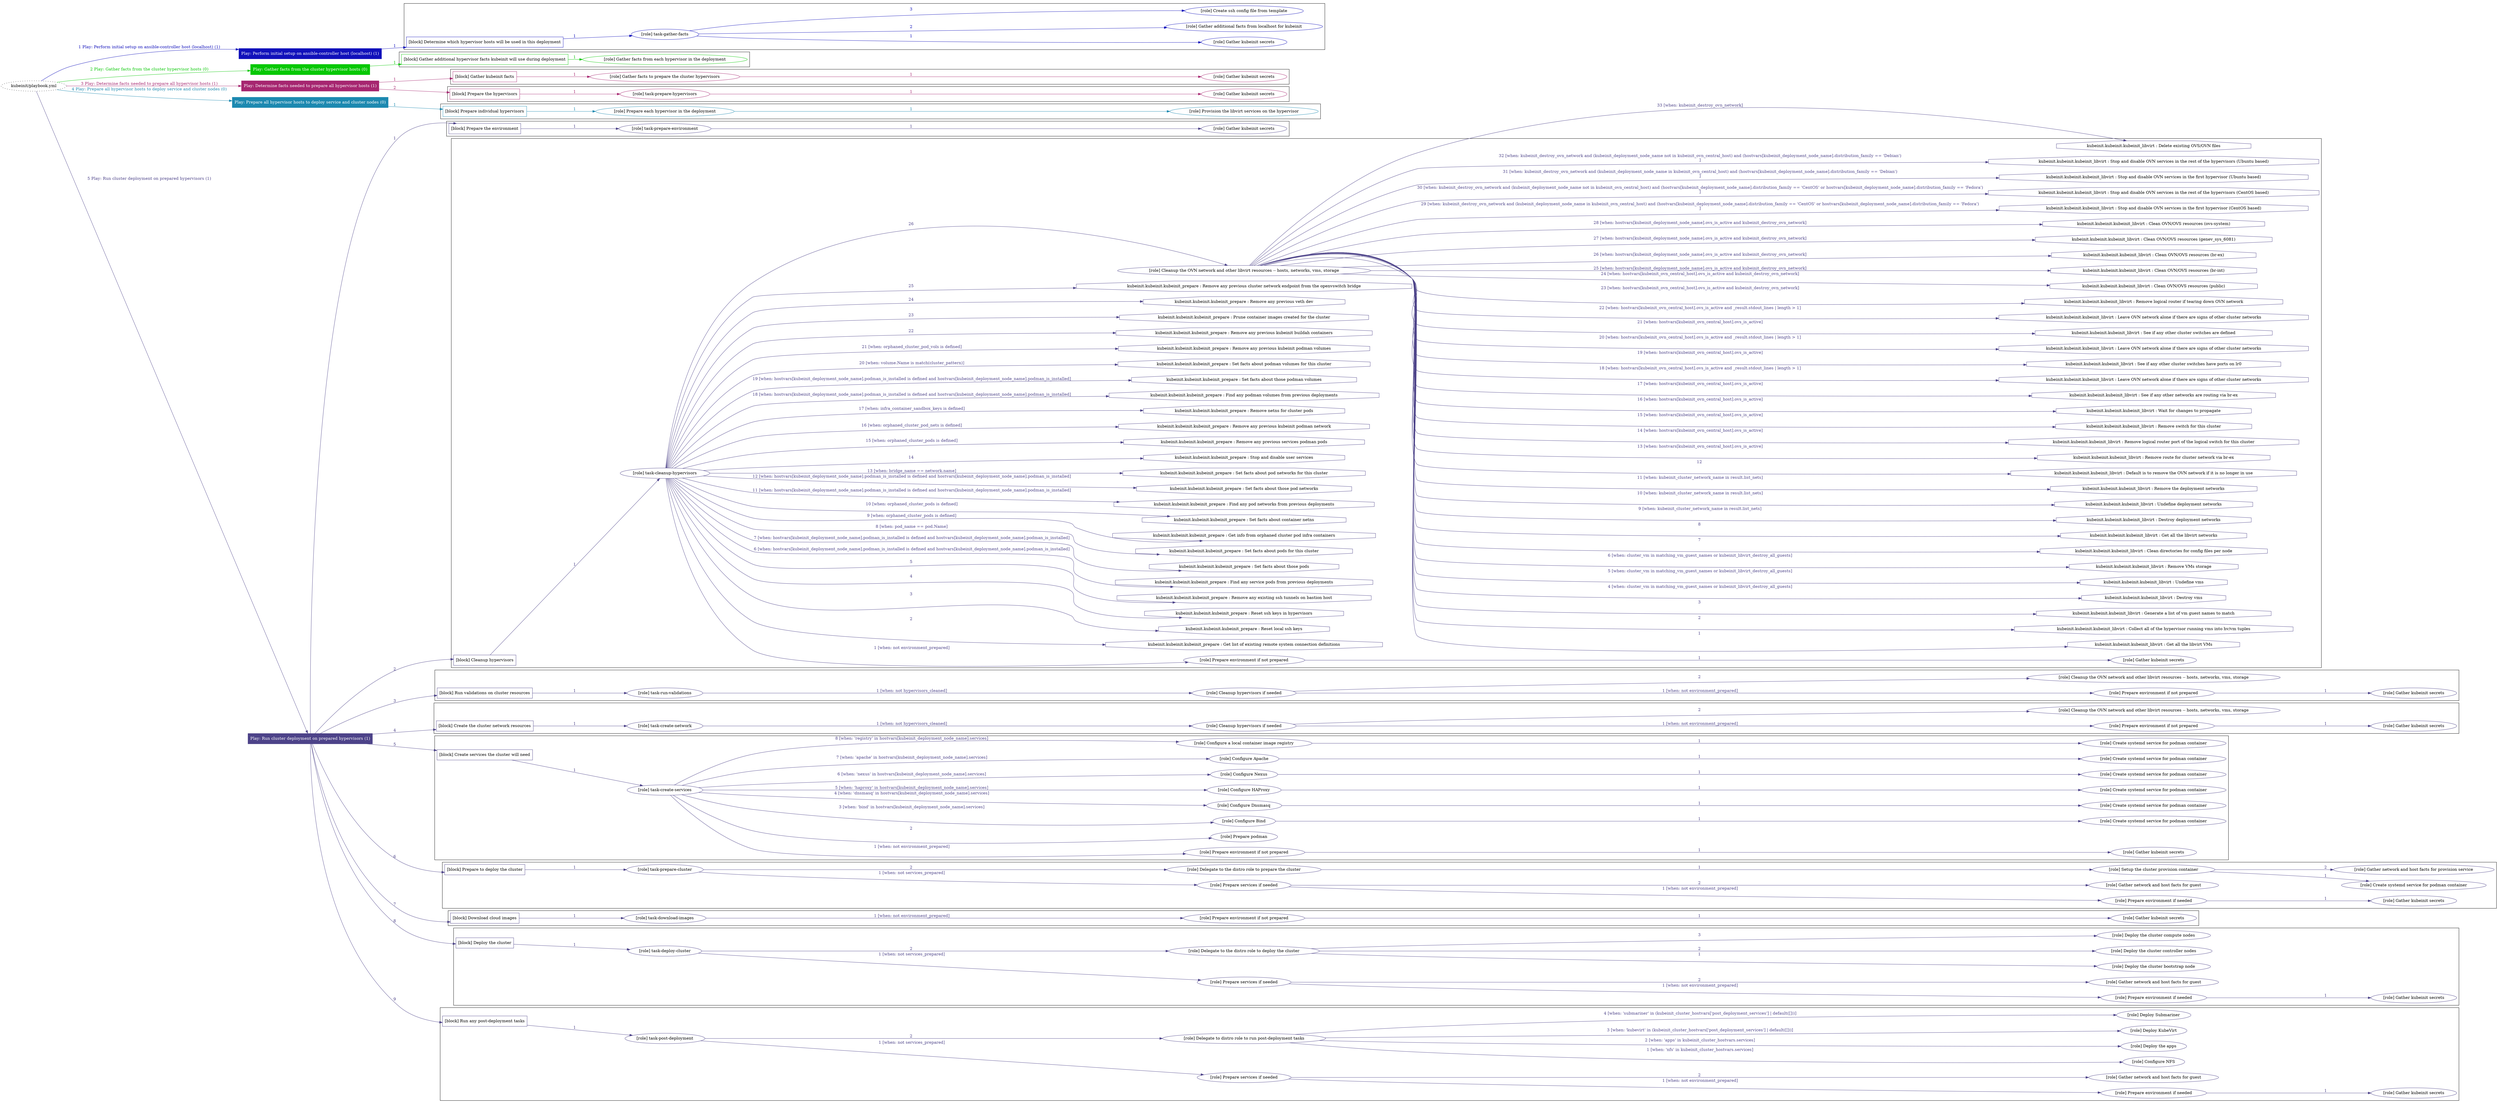 digraph {
	graph [concentrate=true ordering=in rankdir=LR ratio=fill]
	edge [esep=5 sep=10]
	"kubeinit/playbook.yml" [URL="/home/runner/work/kubeinit/kubeinit/kubeinit/playbook.yml" id=playbook_e233edce style=dotted]
	"kubeinit/playbook.yml" -> play_e7bf1de5 [label="1 Play: Perform initial setup on ansible-controller host (localhost) (1)" color="#1111bb" fontcolor="#1111bb" id=edge_play_e7bf1de5 labeltooltip="1 Play: Perform initial setup on ansible-controller host (localhost) (1)" tooltip="1 Play: Perform initial setup on ansible-controller host (localhost) (1)"]
	subgraph "Play: Perform initial setup on ansible-controller host (localhost) (1)" {
		play_e7bf1de5 [label="Play: Perform initial setup on ansible-controller host (localhost) (1)" URL="/home/runner/work/kubeinit/kubeinit/kubeinit/playbook.yml" color="#1111bb" fontcolor="#ffffff" id=play_e7bf1de5 shape=box style=filled tooltip=localhost]
		play_e7bf1de5 -> block_1d8a9680 [label=1 color="#1111bb" fontcolor="#1111bb" id=edge_block_1d8a9680 labeltooltip=1 tooltip=1]
		subgraph cluster_block_1d8a9680 {
			block_1d8a9680 [label="[block] Determine which hypervisor hosts will be used in this deployment" URL="/home/runner/work/kubeinit/kubeinit/kubeinit/playbook.yml" color="#1111bb" id=block_1d8a9680 labeltooltip="Determine which hypervisor hosts will be used in this deployment" shape=box tooltip="Determine which hypervisor hosts will be used in this deployment"]
			block_1d8a9680 -> role_4d7dcf2d [label="1 " color="#1111bb" fontcolor="#1111bb" id=edge_role_4d7dcf2d labeltooltip="1 " tooltip="1 "]
			subgraph "task-gather-facts" {
				role_4d7dcf2d [label="[role] task-gather-facts" URL="/home/runner/work/kubeinit/kubeinit/kubeinit/playbook.yml" color="#1111bb" id=role_4d7dcf2d tooltip="task-gather-facts"]
				role_4d7dcf2d -> role_a2f415a2 [label="1 " color="#1111bb" fontcolor="#1111bb" id=edge_role_a2f415a2 labeltooltip="1 " tooltip="1 "]
				subgraph "Gather kubeinit secrets" {
					role_a2f415a2 [label="[role] Gather kubeinit secrets" URL="/home/runner/.ansible/collections/ansible_collections/kubeinit/kubeinit/roles/kubeinit_prepare/tasks/build_hypervisors_group.yml" color="#1111bb" id=role_a2f415a2 tooltip="Gather kubeinit secrets"]
				}
				role_4d7dcf2d -> role_2375a920 [label="2 " color="#1111bb" fontcolor="#1111bb" id=edge_role_2375a920 labeltooltip="2 " tooltip="2 "]
				subgraph "Gather additional facts from localhost for kubeinit" {
					role_2375a920 [label="[role] Gather additional facts from localhost for kubeinit" URL="/home/runner/.ansible/collections/ansible_collections/kubeinit/kubeinit/roles/kubeinit_prepare/tasks/build_hypervisors_group.yml" color="#1111bb" id=role_2375a920 tooltip="Gather additional facts from localhost for kubeinit"]
				}
				role_4d7dcf2d -> role_a55d45e3 [label="3 " color="#1111bb" fontcolor="#1111bb" id=edge_role_a55d45e3 labeltooltip="3 " tooltip="3 "]
				subgraph "Create ssh config file from template" {
					role_a55d45e3 [label="[role] Create ssh config file from template" URL="/home/runner/.ansible/collections/ansible_collections/kubeinit/kubeinit/roles/kubeinit_prepare/tasks/build_hypervisors_group.yml" color="#1111bb" id=role_a55d45e3 tooltip="Create ssh config file from template"]
				}
			}
		}
	}
	"kubeinit/playbook.yml" -> play_105ce0e1 [label="2 Play: Gather facts from the cluster hypervisor hosts (0)" color="#07c804" fontcolor="#07c804" id=edge_play_105ce0e1 labeltooltip="2 Play: Gather facts from the cluster hypervisor hosts (0)" tooltip="2 Play: Gather facts from the cluster hypervisor hosts (0)"]
	subgraph "Play: Gather facts from the cluster hypervisor hosts (0)" {
		play_105ce0e1 [label="Play: Gather facts from the cluster hypervisor hosts (0)" URL="/home/runner/work/kubeinit/kubeinit/kubeinit/playbook.yml" color="#07c804" fontcolor="#ffffff" id=play_105ce0e1 shape=box style=filled tooltip="Play: Gather facts from the cluster hypervisor hosts (0)"]
		play_105ce0e1 -> block_a3be4e31 [label=1 color="#07c804" fontcolor="#07c804" id=edge_block_a3be4e31 labeltooltip=1 tooltip=1]
		subgraph cluster_block_a3be4e31 {
			block_a3be4e31 [label="[block] Gather additional hypervisor facts kubeinit will use during deployment" URL="/home/runner/work/kubeinit/kubeinit/kubeinit/playbook.yml" color="#07c804" id=block_a3be4e31 labeltooltip="Gather additional hypervisor facts kubeinit will use during deployment" shape=box tooltip="Gather additional hypervisor facts kubeinit will use during deployment"]
			block_a3be4e31 -> role_257b05be [label="1 " color="#07c804" fontcolor="#07c804" id=edge_role_257b05be labeltooltip="1 " tooltip="1 "]
			subgraph "Gather facts from each hypervisor in the deployment" {
				role_257b05be [label="[role] Gather facts from each hypervisor in the deployment" URL="/home/runner/work/kubeinit/kubeinit/kubeinit/playbook.yml" color="#07c804" id=role_257b05be tooltip="Gather facts from each hypervisor in the deployment"]
			}
		}
	}
	"kubeinit/playbook.yml" -> play_6e1a0e7f [label="3 Play: Determine facts needed to prepare all hypervisor hosts (1)" color="#a62670" fontcolor="#a62670" id=edge_play_6e1a0e7f labeltooltip="3 Play: Determine facts needed to prepare all hypervisor hosts (1)" tooltip="3 Play: Determine facts needed to prepare all hypervisor hosts (1)"]
	subgraph "Play: Determine facts needed to prepare all hypervisor hosts (1)" {
		play_6e1a0e7f [label="Play: Determine facts needed to prepare all hypervisor hosts (1)" URL="/home/runner/work/kubeinit/kubeinit/kubeinit/playbook.yml" color="#a62670" fontcolor="#ffffff" id=play_6e1a0e7f shape=box style=filled tooltip=localhost]
		play_6e1a0e7f -> block_a62b4832 [label=1 color="#a62670" fontcolor="#a62670" id=edge_block_a62b4832 labeltooltip=1 tooltip=1]
		subgraph cluster_block_a62b4832 {
			block_a62b4832 [label="[block] Gather kubeinit facts" URL="/home/runner/work/kubeinit/kubeinit/kubeinit/playbook.yml" color="#a62670" id=block_a62b4832 labeltooltip="Gather kubeinit facts" shape=box tooltip="Gather kubeinit facts"]
			block_a62b4832 -> role_c364249d [label="1 " color="#a62670" fontcolor="#a62670" id=edge_role_c364249d labeltooltip="1 " tooltip="1 "]
			subgraph "Gather facts to prepare the cluster hypervisors" {
				role_c364249d [label="[role] Gather facts to prepare the cluster hypervisors" URL="/home/runner/work/kubeinit/kubeinit/kubeinit/playbook.yml" color="#a62670" id=role_c364249d tooltip="Gather facts to prepare the cluster hypervisors"]
				role_c364249d -> role_8d672b91 [label="1 " color="#a62670" fontcolor="#a62670" id=edge_role_8d672b91 labeltooltip="1 " tooltip="1 "]
				subgraph "Gather kubeinit secrets" {
					role_8d672b91 [label="[role] Gather kubeinit secrets" URL="/home/runner/.ansible/collections/ansible_collections/kubeinit/kubeinit/roles/kubeinit_prepare/tasks/gather_kubeinit_facts.yml" color="#a62670" id=role_8d672b91 tooltip="Gather kubeinit secrets"]
				}
			}
		}
		play_6e1a0e7f -> block_67de65d5 [label=2 color="#a62670" fontcolor="#a62670" id=edge_block_67de65d5 labeltooltip=2 tooltip=2]
		subgraph cluster_block_67de65d5 {
			block_67de65d5 [label="[block] Prepare the hypervisors" URL="/home/runner/work/kubeinit/kubeinit/kubeinit/playbook.yml" color="#a62670" id=block_67de65d5 labeltooltip="Prepare the hypervisors" shape=box tooltip="Prepare the hypervisors"]
			block_67de65d5 -> role_ba93ee48 [label="1 " color="#a62670" fontcolor="#a62670" id=edge_role_ba93ee48 labeltooltip="1 " tooltip="1 "]
			subgraph "task-prepare-hypervisors" {
				role_ba93ee48 [label="[role] task-prepare-hypervisors" URL="/home/runner/work/kubeinit/kubeinit/kubeinit/playbook.yml" color="#a62670" id=role_ba93ee48 tooltip="task-prepare-hypervisors"]
				role_ba93ee48 -> role_3516c533 [label="1 " color="#a62670" fontcolor="#a62670" id=edge_role_3516c533 labeltooltip="1 " tooltip="1 "]
				subgraph "Gather kubeinit secrets" {
					role_3516c533 [label="[role] Gather kubeinit secrets" URL="/home/runner/.ansible/collections/ansible_collections/kubeinit/kubeinit/roles/kubeinit_prepare/tasks/gather_kubeinit_facts.yml" color="#a62670" id=role_3516c533 tooltip="Gather kubeinit secrets"]
				}
			}
		}
	}
	"kubeinit/playbook.yml" -> play_f77dde1c [label="4 Play: Prepare all hypervisor hosts to deploy service and cluster nodes (0)" color="#1c89b0" fontcolor="#1c89b0" id=edge_play_f77dde1c labeltooltip="4 Play: Prepare all hypervisor hosts to deploy service and cluster nodes (0)" tooltip="4 Play: Prepare all hypervisor hosts to deploy service and cluster nodes (0)"]
	subgraph "Play: Prepare all hypervisor hosts to deploy service and cluster nodes (0)" {
		play_f77dde1c [label="Play: Prepare all hypervisor hosts to deploy service and cluster nodes (0)" URL="/home/runner/work/kubeinit/kubeinit/kubeinit/playbook.yml" color="#1c89b0" fontcolor="#ffffff" id=play_f77dde1c shape=box style=filled tooltip="Play: Prepare all hypervisor hosts to deploy service and cluster nodes (0)"]
		play_f77dde1c -> block_9b7f4fc6 [label=1 color="#1c89b0" fontcolor="#1c89b0" id=edge_block_9b7f4fc6 labeltooltip=1 tooltip=1]
		subgraph cluster_block_9b7f4fc6 {
			block_9b7f4fc6 [label="[block] Prepare individual hypervisors" URL="/home/runner/work/kubeinit/kubeinit/kubeinit/playbook.yml" color="#1c89b0" id=block_9b7f4fc6 labeltooltip="Prepare individual hypervisors" shape=box tooltip="Prepare individual hypervisors"]
			block_9b7f4fc6 -> role_44bd1441 [label="1 " color="#1c89b0" fontcolor="#1c89b0" id=edge_role_44bd1441 labeltooltip="1 " tooltip="1 "]
			subgraph "Prepare each hypervisor in the deployment" {
				role_44bd1441 [label="[role] Prepare each hypervisor in the deployment" URL="/home/runner/work/kubeinit/kubeinit/kubeinit/playbook.yml" color="#1c89b0" id=role_44bd1441 tooltip="Prepare each hypervisor in the deployment"]
				role_44bd1441 -> role_8a15175d [label="1 " color="#1c89b0" fontcolor="#1c89b0" id=edge_role_8a15175d labeltooltip="1 " tooltip="1 "]
				subgraph "Provision the libvirt services on the hypervisor" {
					role_8a15175d [label="[role] Provision the libvirt services on the hypervisor" URL="/home/runner/.ansible/collections/ansible_collections/kubeinit/kubeinit/roles/kubeinit_prepare/tasks/prepare_hypervisor.yml" color="#1c89b0" id=role_8a15175d tooltip="Provision the libvirt services on the hypervisor"]
				}
			}
		}
	}
	"kubeinit/playbook.yml" -> play_5c6764d1 [label="5 Play: Run cluster deployment on prepared hypervisors (1)" color="#4d4389" fontcolor="#4d4389" id=edge_play_5c6764d1 labeltooltip="5 Play: Run cluster deployment on prepared hypervisors (1)" tooltip="5 Play: Run cluster deployment on prepared hypervisors (1)"]
	subgraph "Play: Run cluster deployment on prepared hypervisors (1)" {
		play_5c6764d1 [label="Play: Run cluster deployment on prepared hypervisors (1)" URL="/home/runner/work/kubeinit/kubeinit/kubeinit/playbook.yml" color="#4d4389" fontcolor="#ffffff" id=play_5c6764d1 shape=box style=filled tooltip=localhost]
		play_5c6764d1 -> block_b33591a2 [label=1 color="#4d4389" fontcolor="#4d4389" id=edge_block_b33591a2 labeltooltip=1 tooltip=1]
		subgraph cluster_block_b33591a2 {
			block_b33591a2 [label="[block] Prepare the environment" URL="/home/runner/work/kubeinit/kubeinit/kubeinit/playbook.yml" color="#4d4389" id=block_b33591a2 labeltooltip="Prepare the environment" shape=box tooltip="Prepare the environment"]
			block_b33591a2 -> role_8d88c51f [label="1 " color="#4d4389" fontcolor="#4d4389" id=edge_role_8d88c51f labeltooltip="1 " tooltip="1 "]
			subgraph "task-prepare-environment" {
				role_8d88c51f [label="[role] task-prepare-environment" URL="/home/runner/work/kubeinit/kubeinit/kubeinit/playbook.yml" color="#4d4389" id=role_8d88c51f tooltip="task-prepare-environment"]
				role_8d88c51f -> role_0706f532 [label="1 " color="#4d4389" fontcolor="#4d4389" id=edge_role_0706f532 labeltooltip="1 " tooltip="1 "]
				subgraph "Gather kubeinit secrets" {
					role_0706f532 [label="[role] Gather kubeinit secrets" URL="/home/runner/.ansible/collections/ansible_collections/kubeinit/kubeinit/roles/kubeinit_prepare/tasks/gather_kubeinit_facts.yml" color="#4d4389" id=role_0706f532 tooltip="Gather kubeinit secrets"]
				}
			}
		}
		play_5c6764d1 -> block_9dc77efd [label=2 color="#4d4389" fontcolor="#4d4389" id=edge_block_9dc77efd labeltooltip=2 tooltip=2]
		subgraph cluster_block_9dc77efd {
			block_9dc77efd [label="[block] Cleanup hypervisors" URL="/home/runner/work/kubeinit/kubeinit/kubeinit/playbook.yml" color="#4d4389" id=block_9dc77efd labeltooltip="Cleanup hypervisors" shape=box tooltip="Cleanup hypervisors"]
			block_9dc77efd -> role_d3b2dee8 [label="1 " color="#4d4389" fontcolor="#4d4389" id=edge_role_d3b2dee8 labeltooltip="1 " tooltip="1 "]
			subgraph "task-cleanup-hypervisors" {
				role_d3b2dee8 [label="[role] task-cleanup-hypervisors" URL="/home/runner/work/kubeinit/kubeinit/kubeinit/playbook.yml" color="#4d4389" id=role_d3b2dee8 tooltip="task-cleanup-hypervisors"]
				role_d3b2dee8 -> role_79242ded [label="1 [when: not environment_prepared]" color="#4d4389" fontcolor="#4d4389" id=edge_role_79242ded labeltooltip="1 [when: not environment_prepared]" tooltip="1 [when: not environment_prepared]"]
				subgraph "Prepare environment if not prepared" {
					role_79242ded [label="[role] Prepare environment if not prepared" URL="/home/runner/.ansible/collections/ansible_collections/kubeinit/kubeinit/roles/kubeinit_prepare/tasks/cleanup_hypervisors.yml" color="#4d4389" id=role_79242ded tooltip="Prepare environment if not prepared"]
					role_79242ded -> role_b0b337fe [label="1 " color="#4d4389" fontcolor="#4d4389" id=edge_role_b0b337fe labeltooltip="1 " tooltip="1 "]
					subgraph "Gather kubeinit secrets" {
						role_b0b337fe [label="[role] Gather kubeinit secrets" URL="/home/runner/.ansible/collections/ansible_collections/kubeinit/kubeinit/roles/kubeinit_prepare/tasks/gather_kubeinit_facts.yml" color="#4d4389" id=role_b0b337fe tooltip="Gather kubeinit secrets"]
					}
				}
				task_b622d17b [label="kubeinit.kubeinit.kubeinit_prepare : Get list of existing remote system connection definitions" URL="/home/runner/.ansible/collections/ansible_collections/kubeinit/kubeinit/roles/kubeinit_prepare/tasks/cleanup_hypervisors.yml" color="#4d4389" id=task_b622d17b shape=octagon tooltip="kubeinit.kubeinit.kubeinit_prepare : Get list of existing remote system connection definitions"]
				role_d3b2dee8 -> task_b622d17b [label="2 " color="#4d4389" fontcolor="#4d4389" id=edge_task_b622d17b labeltooltip="2 " tooltip="2 "]
				task_19cccd22 [label="kubeinit.kubeinit.kubeinit_prepare : Reset local ssh keys" URL="/home/runner/.ansible/collections/ansible_collections/kubeinit/kubeinit/roles/kubeinit_prepare/tasks/cleanup_hypervisors.yml" color="#4d4389" id=task_19cccd22 shape=octagon tooltip="kubeinit.kubeinit.kubeinit_prepare : Reset local ssh keys"]
				role_d3b2dee8 -> task_19cccd22 [label="3 " color="#4d4389" fontcolor="#4d4389" id=edge_task_19cccd22 labeltooltip="3 " tooltip="3 "]
				task_307c6236 [label="kubeinit.kubeinit.kubeinit_prepare : Reset ssh keys in hypervisors" URL="/home/runner/.ansible/collections/ansible_collections/kubeinit/kubeinit/roles/kubeinit_prepare/tasks/cleanup_hypervisors.yml" color="#4d4389" id=task_307c6236 shape=octagon tooltip="kubeinit.kubeinit.kubeinit_prepare : Reset ssh keys in hypervisors"]
				role_d3b2dee8 -> task_307c6236 [label="4 " color="#4d4389" fontcolor="#4d4389" id=edge_task_307c6236 labeltooltip="4 " tooltip="4 "]
				task_b29ca16b [label="kubeinit.kubeinit.kubeinit_prepare : Remove any existing ssh tunnels on bastion host" URL="/home/runner/.ansible/collections/ansible_collections/kubeinit/kubeinit/roles/kubeinit_prepare/tasks/cleanup_hypervisors.yml" color="#4d4389" id=task_b29ca16b shape=octagon tooltip="kubeinit.kubeinit.kubeinit_prepare : Remove any existing ssh tunnels on bastion host"]
				role_d3b2dee8 -> task_b29ca16b [label="5 " color="#4d4389" fontcolor="#4d4389" id=edge_task_b29ca16b labeltooltip="5 " tooltip="5 "]
				task_9f441fa2 [label="kubeinit.kubeinit.kubeinit_prepare : Find any service pods from previous deployments" URL="/home/runner/.ansible/collections/ansible_collections/kubeinit/kubeinit/roles/kubeinit_prepare/tasks/cleanup_hypervisors.yml" color="#4d4389" id=task_9f441fa2 shape=octagon tooltip="kubeinit.kubeinit.kubeinit_prepare : Find any service pods from previous deployments"]
				role_d3b2dee8 -> task_9f441fa2 [label="6 [when: hostvars[kubeinit_deployment_node_name].podman_is_installed is defined and hostvars[kubeinit_deployment_node_name].podman_is_installed]" color="#4d4389" fontcolor="#4d4389" id=edge_task_9f441fa2 labeltooltip="6 [when: hostvars[kubeinit_deployment_node_name].podman_is_installed is defined and hostvars[kubeinit_deployment_node_name].podman_is_installed]" tooltip="6 [when: hostvars[kubeinit_deployment_node_name].podman_is_installed is defined and hostvars[kubeinit_deployment_node_name].podman_is_installed]"]
				task_5b5d1770 [label="kubeinit.kubeinit.kubeinit_prepare : Set facts about those pods" URL="/home/runner/.ansible/collections/ansible_collections/kubeinit/kubeinit/roles/kubeinit_prepare/tasks/cleanup_hypervisors.yml" color="#4d4389" id=task_5b5d1770 shape=octagon tooltip="kubeinit.kubeinit.kubeinit_prepare : Set facts about those pods"]
				role_d3b2dee8 -> task_5b5d1770 [label="7 [when: hostvars[kubeinit_deployment_node_name].podman_is_installed is defined and hostvars[kubeinit_deployment_node_name].podman_is_installed]" color="#4d4389" fontcolor="#4d4389" id=edge_task_5b5d1770 labeltooltip="7 [when: hostvars[kubeinit_deployment_node_name].podman_is_installed is defined and hostvars[kubeinit_deployment_node_name].podman_is_installed]" tooltip="7 [when: hostvars[kubeinit_deployment_node_name].podman_is_installed is defined and hostvars[kubeinit_deployment_node_name].podman_is_installed]"]
				task_8d217ff8 [label="kubeinit.kubeinit.kubeinit_prepare : Set facts about pods for this cluster" URL="/home/runner/.ansible/collections/ansible_collections/kubeinit/kubeinit/roles/kubeinit_prepare/tasks/cleanup_hypervisors.yml" color="#4d4389" id=task_8d217ff8 shape=octagon tooltip="kubeinit.kubeinit.kubeinit_prepare : Set facts about pods for this cluster"]
				role_d3b2dee8 -> task_8d217ff8 [label="8 [when: pod_name == pod.Name]" color="#4d4389" fontcolor="#4d4389" id=edge_task_8d217ff8 labeltooltip="8 [when: pod_name == pod.Name]" tooltip="8 [when: pod_name == pod.Name]"]
				task_617e7e09 [label="kubeinit.kubeinit.kubeinit_prepare : Get info from orphaned cluster pod infra containers" URL="/home/runner/.ansible/collections/ansible_collections/kubeinit/kubeinit/roles/kubeinit_prepare/tasks/cleanup_hypervisors.yml" color="#4d4389" id=task_617e7e09 shape=octagon tooltip="kubeinit.kubeinit.kubeinit_prepare : Get info from orphaned cluster pod infra containers"]
				role_d3b2dee8 -> task_617e7e09 [label="9 [when: orphaned_cluster_pods is defined]" color="#4d4389" fontcolor="#4d4389" id=edge_task_617e7e09 labeltooltip="9 [when: orphaned_cluster_pods is defined]" tooltip="9 [when: orphaned_cluster_pods is defined]"]
				task_3c103831 [label="kubeinit.kubeinit.kubeinit_prepare : Set facts about container netns" URL="/home/runner/.ansible/collections/ansible_collections/kubeinit/kubeinit/roles/kubeinit_prepare/tasks/cleanup_hypervisors.yml" color="#4d4389" id=task_3c103831 shape=octagon tooltip="kubeinit.kubeinit.kubeinit_prepare : Set facts about container netns"]
				role_d3b2dee8 -> task_3c103831 [label="10 [when: orphaned_cluster_pods is defined]" color="#4d4389" fontcolor="#4d4389" id=edge_task_3c103831 labeltooltip="10 [when: orphaned_cluster_pods is defined]" tooltip="10 [when: orphaned_cluster_pods is defined]"]
				task_6cbc0176 [label="kubeinit.kubeinit.kubeinit_prepare : Find any pod networks from previous deployments" URL="/home/runner/.ansible/collections/ansible_collections/kubeinit/kubeinit/roles/kubeinit_prepare/tasks/cleanup_hypervisors.yml" color="#4d4389" id=task_6cbc0176 shape=octagon tooltip="kubeinit.kubeinit.kubeinit_prepare : Find any pod networks from previous deployments"]
				role_d3b2dee8 -> task_6cbc0176 [label="11 [when: hostvars[kubeinit_deployment_node_name].podman_is_installed is defined and hostvars[kubeinit_deployment_node_name].podman_is_installed]" color="#4d4389" fontcolor="#4d4389" id=edge_task_6cbc0176 labeltooltip="11 [when: hostvars[kubeinit_deployment_node_name].podman_is_installed is defined and hostvars[kubeinit_deployment_node_name].podman_is_installed]" tooltip="11 [when: hostvars[kubeinit_deployment_node_name].podman_is_installed is defined and hostvars[kubeinit_deployment_node_name].podman_is_installed]"]
				task_00752858 [label="kubeinit.kubeinit.kubeinit_prepare : Set facts about those pod networks" URL="/home/runner/.ansible/collections/ansible_collections/kubeinit/kubeinit/roles/kubeinit_prepare/tasks/cleanup_hypervisors.yml" color="#4d4389" id=task_00752858 shape=octagon tooltip="kubeinit.kubeinit.kubeinit_prepare : Set facts about those pod networks"]
				role_d3b2dee8 -> task_00752858 [label="12 [when: hostvars[kubeinit_deployment_node_name].podman_is_installed is defined and hostvars[kubeinit_deployment_node_name].podman_is_installed]" color="#4d4389" fontcolor="#4d4389" id=edge_task_00752858 labeltooltip="12 [when: hostvars[kubeinit_deployment_node_name].podman_is_installed is defined and hostvars[kubeinit_deployment_node_name].podman_is_installed]" tooltip="12 [when: hostvars[kubeinit_deployment_node_name].podman_is_installed is defined and hostvars[kubeinit_deployment_node_name].podman_is_installed]"]
				task_543ee73e [label="kubeinit.kubeinit.kubeinit_prepare : Set facts about pod networks for this cluster" URL="/home/runner/.ansible/collections/ansible_collections/kubeinit/kubeinit/roles/kubeinit_prepare/tasks/cleanup_hypervisors.yml" color="#4d4389" id=task_543ee73e shape=octagon tooltip="kubeinit.kubeinit.kubeinit_prepare : Set facts about pod networks for this cluster"]
				role_d3b2dee8 -> task_543ee73e [label="13 [when: bridge_name == network.name]" color="#4d4389" fontcolor="#4d4389" id=edge_task_543ee73e labeltooltip="13 [when: bridge_name == network.name]" tooltip="13 [when: bridge_name == network.name]"]
				task_0fa6cb15 [label="kubeinit.kubeinit.kubeinit_prepare : Stop and disable user services" URL="/home/runner/.ansible/collections/ansible_collections/kubeinit/kubeinit/roles/kubeinit_prepare/tasks/cleanup_hypervisors.yml" color="#4d4389" id=task_0fa6cb15 shape=octagon tooltip="kubeinit.kubeinit.kubeinit_prepare : Stop and disable user services"]
				role_d3b2dee8 -> task_0fa6cb15 [label="14 " color="#4d4389" fontcolor="#4d4389" id=edge_task_0fa6cb15 labeltooltip="14 " tooltip="14 "]
				task_d19fb74a [label="kubeinit.kubeinit.kubeinit_prepare : Remove any previous services podman pods" URL="/home/runner/.ansible/collections/ansible_collections/kubeinit/kubeinit/roles/kubeinit_prepare/tasks/cleanup_hypervisors.yml" color="#4d4389" id=task_d19fb74a shape=octagon tooltip="kubeinit.kubeinit.kubeinit_prepare : Remove any previous services podman pods"]
				role_d3b2dee8 -> task_d19fb74a [label="15 [when: orphaned_cluster_pods is defined]" color="#4d4389" fontcolor="#4d4389" id=edge_task_d19fb74a labeltooltip="15 [when: orphaned_cluster_pods is defined]" tooltip="15 [when: orphaned_cluster_pods is defined]"]
				task_eb7869c1 [label="kubeinit.kubeinit.kubeinit_prepare : Remove any previous kubeinit podman network" URL="/home/runner/.ansible/collections/ansible_collections/kubeinit/kubeinit/roles/kubeinit_prepare/tasks/cleanup_hypervisors.yml" color="#4d4389" id=task_eb7869c1 shape=octagon tooltip="kubeinit.kubeinit.kubeinit_prepare : Remove any previous kubeinit podman network"]
				role_d3b2dee8 -> task_eb7869c1 [label="16 [when: orphaned_cluster_pod_nets is defined]" color="#4d4389" fontcolor="#4d4389" id=edge_task_eb7869c1 labeltooltip="16 [when: orphaned_cluster_pod_nets is defined]" tooltip="16 [when: orphaned_cluster_pod_nets is defined]"]
				task_9bf3b283 [label="kubeinit.kubeinit.kubeinit_prepare : Remove netns for cluster pods" URL="/home/runner/.ansible/collections/ansible_collections/kubeinit/kubeinit/roles/kubeinit_prepare/tasks/cleanup_hypervisors.yml" color="#4d4389" id=task_9bf3b283 shape=octagon tooltip="kubeinit.kubeinit.kubeinit_prepare : Remove netns for cluster pods"]
				role_d3b2dee8 -> task_9bf3b283 [label="17 [when: infra_container_sandbox_keys is defined]" color="#4d4389" fontcolor="#4d4389" id=edge_task_9bf3b283 labeltooltip="17 [when: infra_container_sandbox_keys is defined]" tooltip="17 [when: infra_container_sandbox_keys is defined]"]
				task_f4f12a4f [label="kubeinit.kubeinit.kubeinit_prepare : Find any podman volumes from previous deployments" URL="/home/runner/.ansible/collections/ansible_collections/kubeinit/kubeinit/roles/kubeinit_prepare/tasks/cleanup_hypervisors.yml" color="#4d4389" id=task_f4f12a4f shape=octagon tooltip="kubeinit.kubeinit.kubeinit_prepare : Find any podman volumes from previous deployments"]
				role_d3b2dee8 -> task_f4f12a4f [label="18 [when: hostvars[kubeinit_deployment_node_name].podman_is_installed is defined and hostvars[kubeinit_deployment_node_name].podman_is_installed]" color="#4d4389" fontcolor="#4d4389" id=edge_task_f4f12a4f labeltooltip="18 [when: hostvars[kubeinit_deployment_node_name].podman_is_installed is defined and hostvars[kubeinit_deployment_node_name].podman_is_installed]" tooltip="18 [when: hostvars[kubeinit_deployment_node_name].podman_is_installed is defined and hostvars[kubeinit_deployment_node_name].podman_is_installed]"]
				task_a16d3754 [label="kubeinit.kubeinit.kubeinit_prepare : Set facts about those podman volumes" URL="/home/runner/.ansible/collections/ansible_collections/kubeinit/kubeinit/roles/kubeinit_prepare/tasks/cleanup_hypervisors.yml" color="#4d4389" id=task_a16d3754 shape=octagon tooltip="kubeinit.kubeinit.kubeinit_prepare : Set facts about those podman volumes"]
				role_d3b2dee8 -> task_a16d3754 [label="19 [when: hostvars[kubeinit_deployment_node_name].podman_is_installed is defined and hostvars[kubeinit_deployment_node_name].podman_is_installed]" color="#4d4389" fontcolor="#4d4389" id=edge_task_a16d3754 labeltooltip="19 [when: hostvars[kubeinit_deployment_node_name].podman_is_installed is defined and hostvars[kubeinit_deployment_node_name].podman_is_installed]" tooltip="19 [when: hostvars[kubeinit_deployment_node_name].podman_is_installed is defined and hostvars[kubeinit_deployment_node_name].podman_is_installed]"]
				task_bfc61097 [label="kubeinit.kubeinit.kubeinit_prepare : Set facts about podman volumes for this cluster" URL="/home/runner/.ansible/collections/ansible_collections/kubeinit/kubeinit/roles/kubeinit_prepare/tasks/cleanup_hypervisors.yml" color="#4d4389" id=task_bfc61097 shape=octagon tooltip="kubeinit.kubeinit.kubeinit_prepare : Set facts about podman volumes for this cluster"]
				role_d3b2dee8 -> task_bfc61097 [label="20 [when: volume.Name is match(cluster_pattern)]" color="#4d4389" fontcolor="#4d4389" id=edge_task_bfc61097 labeltooltip="20 [when: volume.Name is match(cluster_pattern)]" tooltip="20 [when: volume.Name is match(cluster_pattern)]"]
				task_6b317d81 [label="kubeinit.kubeinit.kubeinit_prepare : Remove any previous kubeinit podman volumes" URL="/home/runner/.ansible/collections/ansible_collections/kubeinit/kubeinit/roles/kubeinit_prepare/tasks/cleanup_hypervisors.yml" color="#4d4389" id=task_6b317d81 shape=octagon tooltip="kubeinit.kubeinit.kubeinit_prepare : Remove any previous kubeinit podman volumes"]
				role_d3b2dee8 -> task_6b317d81 [label="21 [when: orphaned_cluster_pod_vols is defined]" color="#4d4389" fontcolor="#4d4389" id=edge_task_6b317d81 labeltooltip="21 [when: orphaned_cluster_pod_vols is defined]" tooltip="21 [when: orphaned_cluster_pod_vols is defined]"]
				task_0215f248 [label="kubeinit.kubeinit.kubeinit_prepare : Remove any previous kubeinit buildah containers" URL="/home/runner/.ansible/collections/ansible_collections/kubeinit/kubeinit/roles/kubeinit_prepare/tasks/cleanup_hypervisors.yml" color="#4d4389" id=task_0215f248 shape=octagon tooltip="kubeinit.kubeinit.kubeinit_prepare : Remove any previous kubeinit buildah containers"]
				role_d3b2dee8 -> task_0215f248 [label="22 " color="#4d4389" fontcolor="#4d4389" id=edge_task_0215f248 labeltooltip="22 " tooltip="22 "]
				task_d76f4236 [label="kubeinit.kubeinit.kubeinit_prepare : Prune container images created for the cluster" URL="/home/runner/.ansible/collections/ansible_collections/kubeinit/kubeinit/roles/kubeinit_prepare/tasks/cleanup_hypervisors.yml" color="#4d4389" id=task_d76f4236 shape=octagon tooltip="kubeinit.kubeinit.kubeinit_prepare : Prune container images created for the cluster"]
				role_d3b2dee8 -> task_d76f4236 [label="23 " color="#4d4389" fontcolor="#4d4389" id=edge_task_d76f4236 labeltooltip="23 " tooltip="23 "]
				task_561cdf4e [label="kubeinit.kubeinit.kubeinit_prepare : Remove any previous veth dev" URL="/home/runner/.ansible/collections/ansible_collections/kubeinit/kubeinit/roles/kubeinit_prepare/tasks/cleanup_hypervisors.yml" color="#4d4389" id=task_561cdf4e shape=octagon tooltip="kubeinit.kubeinit.kubeinit_prepare : Remove any previous veth dev"]
				role_d3b2dee8 -> task_561cdf4e [label="24 " color="#4d4389" fontcolor="#4d4389" id=edge_task_561cdf4e labeltooltip="24 " tooltip="24 "]
				task_d077750c [label="kubeinit.kubeinit.kubeinit_prepare : Remove any previous cluster network endpoint from the openvswitch bridge" URL="/home/runner/.ansible/collections/ansible_collections/kubeinit/kubeinit/roles/kubeinit_prepare/tasks/cleanup_hypervisors.yml" color="#4d4389" id=task_d077750c shape=octagon tooltip="kubeinit.kubeinit.kubeinit_prepare : Remove any previous cluster network endpoint from the openvswitch bridge"]
				role_d3b2dee8 -> task_d077750c [label="25 " color="#4d4389" fontcolor="#4d4389" id=edge_task_d077750c labeltooltip="25 " tooltip="25 "]
				role_d3b2dee8 -> role_c58da779 [label="26 " color="#4d4389" fontcolor="#4d4389" id=edge_role_c58da779 labeltooltip="26 " tooltip="26 "]
				subgraph "Cleanup the OVN network and other libvirt resources -- hosts, networks, vms, storage" {
					role_c58da779 [label="[role] Cleanup the OVN network and other libvirt resources -- hosts, networks, vms, storage" URL="/home/runner/.ansible/collections/ansible_collections/kubeinit/kubeinit/roles/kubeinit_prepare/tasks/cleanup_hypervisors.yml" color="#4d4389" id=role_c58da779 tooltip="Cleanup the OVN network and other libvirt resources -- hosts, networks, vms, storage"]
					task_73e849d1 [label="kubeinit.kubeinit.kubeinit_libvirt : Get all the libvirt VMs" URL="/home/runner/.ansible/collections/ansible_collections/kubeinit/kubeinit/roles/kubeinit_libvirt/tasks/cleanup_libvirt.yml" color="#4d4389" id=task_73e849d1 shape=octagon tooltip="kubeinit.kubeinit.kubeinit_libvirt : Get all the libvirt VMs"]
					role_c58da779 -> task_73e849d1 [label="1 " color="#4d4389" fontcolor="#4d4389" id=edge_task_73e849d1 labeltooltip="1 " tooltip="1 "]
					task_6580b5f9 [label="kubeinit.kubeinit.kubeinit_libvirt : Collect all of the hypervisor running vms into hv/vm tuples" URL="/home/runner/.ansible/collections/ansible_collections/kubeinit/kubeinit/roles/kubeinit_libvirt/tasks/cleanup_libvirt.yml" color="#4d4389" id=task_6580b5f9 shape=octagon tooltip="kubeinit.kubeinit.kubeinit_libvirt : Collect all of the hypervisor running vms into hv/vm tuples"]
					role_c58da779 -> task_6580b5f9 [label="2 " color="#4d4389" fontcolor="#4d4389" id=edge_task_6580b5f9 labeltooltip="2 " tooltip="2 "]
					task_7d04ff1e [label="kubeinit.kubeinit.kubeinit_libvirt : Generate a list of vm guest names to match" URL="/home/runner/.ansible/collections/ansible_collections/kubeinit/kubeinit/roles/kubeinit_libvirt/tasks/cleanup_libvirt.yml" color="#4d4389" id=task_7d04ff1e shape=octagon tooltip="kubeinit.kubeinit.kubeinit_libvirt : Generate a list of vm guest names to match"]
					role_c58da779 -> task_7d04ff1e [label="3 " color="#4d4389" fontcolor="#4d4389" id=edge_task_7d04ff1e labeltooltip="3 " tooltip="3 "]
					task_983d7805 [label="kubeinit.kubeinit.kubeinit_libvirt : Destroy vms" URL="/home/runner/.ansible/collections/ansible_collections/kubeinit/kubeinit/roles/kubeinit_libvirt/tasks/cleanup_libvirt.yml" color="#4d4389" id=task_983d7805 shape=octagon tooltip="kubeinit.kubeinit.kubeinit_libvirt : Destroy vms"]
					role_c58da779 -> task_983d7805 [label="4 [when: cluster_vm in matching_vm_guest_names or kubeinit_libvirt_destroy_all_guests]" color="#4d4389" fontcolor="#4d4389" id=edge_task_983d7805 labeltooltip="4 [when: cluster_vm in matching_vm_guest_names or kubeinit_libvirt_destroy_all_guests]" tooltip="4 [when: cluster_vm in matching_vm_guest_names or kubeinit_libvirt_destroy_all_guests]"]
					task_500692ba [label="kubeinit.kubeinit.kubeinit_libvirt : Undefine vms" URL="/home/runner/.ansible/collections/ansible_collections/kubeinit/kubeinit/roles/kubeinit_libvirt/tasks/cleanup_libvirt.yml" color="#4d4389" id=task_500692ba shape=octagon tooltip="kubeinit.kubeinit.kubeinit_libvirt : Undefine vms"]
					role_c58da779 -> task_500692ba [label="5 [when: cluster_vm in matching_vm_guest_names or kubeinit_libvirt_destroy_all_guests]" color="#4d4389" fontcolor="#4d4389" id=edge_task_500692ba labeltooltip="5 [when: cluster_vm in matching_vm_guest_names or kubeinit_libvirt_destroy_all_guests]" tooltip="5 [when: cluster_vm in matching_vm_guest_names or kubeinit_libvirt_destroy_all_guests]"]
					task_d376a81a [label="kubeinit.kubeinit.kubeinit_libvirt : Remove VMs storage" URL="/home/runner/.ansible/collections/ansible_collections/kubeinit/kubeinit/roles/kubeinit_libvirt/tasks/cleanup_libvirt.yml" color="#4d4389" id=task_d376a81a shape=octagon tooltip="kubeinit.kubeinit.kubeinit_libvirt : Remove VMs storage"]
					role_c58da779 -> task_d376a81a [label="6 [when: cluster_vm in matching_vm_guest_names or kubeinit_libvirt_destroy_all_guests]" color="#4d4389" fontcolor="#4d4389" id=edge_task_d376a81a labeltooltip="6 [when: cluster_vm in matching_vm_guest_names or kubeinit_libvirt_destroy_all_guests]" tooltip="6 [when: cluster_vm in matching_vm_guest_names or kubeinit_libvirt_destroy_all_guests]"]
					task_7a9d94c1 [label="kubeinit.kubeinit.kubeinit_libvirt : Clean directories for config files per node" URL="/home/runner/.ansible/collections/ansible_collections/kubeinit/kubeinit/roles/kubeinit_libvirt/tasks/cleanup_libvirt.yml" color="#4d4389" id=task_7a9d94c1 shape=octagon tooltip="kubeinit.kubeinit.kubeinit_libvirt : Clean directories for config files per node"]
					role_c58da779 -> task_7a9d94c1 [label="7 " color="#4d4389" fontcolor="#4d4389" id=edge_task_7a9d94c1 labeltooltip="7 " tooltip="7 "]
					task_2f687145 [label="kubeinit.kubeinit.kubeinit_libvirt : Get all the libvirt networks" URL="/home/runner/.ansible/collections/ansible_collections/kubeinit/kubeinit/roles/kubeinit_libvirt/tasks/cleanup_libvirt.yml" color="#4d4389" id=task_2f687145 shape=octagon tooltip="kubeinit.kubeinit.kubeinit_libvirt : Get all the libvirt networks"]
					role_c58da779 -> task_2f687145 [label="8 " color="#4d4389" fontcolor="#4d4389" id=edge_task_2f687145 labeltooltip="8 " tooltip="8 "]
					task_8e3294e6 [label="kubeinit.kubeinit.kubeinit_libvirt : Destroy deployment networks" URL="/home/runner/.ansible/collections/ansible_collections/kubeinit/kubeinit/roles/kubeinit_libvirt/tasks/cleanup_libvirt.yml" color="#4d4389" id=task_8e3294e6 shape=octagon tooltip="kubeinit.kubeinit.kubeinit_libvirt : Destroy deployment networks"]
					role_c58da779 -> task_8e3294e6 [label="9 [when: kubeinit_cluster_network_name in result.list_nets]" color="#4d4389" fontcolor="#4d4389" id=edge_task_8e3294e6 labeltooltip="9 [when: kubeinit_cluster_network_name in result.list_nets]" tooltip="9 [when: kubeinit_cluster_network_name in result.list_nets]"]
					task_87dfdc75 [label="kubeinit.kubeinit.kubeinit_libvirt : Undefine deployment networks" URL="/home/runner/.ansible/collections/ansible_collections/kubeinit/kubeinit/roles/kubeinit_libvirt/tasks/cleanup_libvirt.yml" color="#4d4389" id=task_87dfdc75 shape=octagon tooltip="kubeinit.kubeinit.kubeinit_libvirt : Undefine deployment networks"]
					role_c58da779 -> task_87dfdc75 [label="10 [when: kubeinit_cluster_network_name in result.list_nets]" color="#4d4389" fontcolor="#4d4389" id=edge_task_87dfdc75 labeltooltip="10 [when: kubeinit_cluster_network_name in result.list_nets]" tooltip="10 [when: kubeinit_cluster_network_name in result.list_nets]"]
					task_25b9eff7 [label="kubeinit.kubeinit.kubeinit_libvirt : Remove the deployment networks" URL="/home/runner/.ansible/collections/ansible_collections/kubeinit/kubeinit/roles/kubeinit_libvirt/tasks/cleanup_libvirt.yml" color="#4d4389" id=task_25b9eff7 shape=octagon tooltip="kubeinit.kubeinit.kubeinit_libvirt : Remove the deployment networks"]
					role_c58da779 -> task_25b9eff7 [label="11 [when: kubeinit_cluster_network_name in result.list_nets]" color="#4d4389" fontcolor="#4d4389" id=edge_task_25b9eff7 labeltooltip="11 [when: kubeinit_cluster_network_name in result.list_nets]" tooltip="11 [when: kubeinit_cluster_network_name in result.list_nets]"]
					task_f07ee525 [label="kubeinit.kubeinit.kubeinit_libvirt : Default is to remove the OVN network if it is no longer in use" URL="/home/runner/.ansible/collections/ansible_collections/kubeinit/kubeinit/roles/kubeinit_libvirt/tasks/cleanup_libvirt.yml" color="#4d4389" id=task_f07ee525 shape=octagon tooltip="kubeinit.kubeinit.kubeinit_libvirt : Default is to remove the OVN network if it is no longer in use"]
					role_c58da779 -> task_f07ee525 [label="12 " color="#4d4389" fontcolor="#4d4389" id=edge_task_f07ee525 labeltooltip="12 " tooltip="12 "]
					task_5fb5073f [label="kubeinit.kubeinit.kubeinit_libvirt : Remove route for cluster network via br-ex" URL="/home/runner/.ansible/collections/ansible_collections/kubeinit/kubeinit/roles/kubeinit_libvirt/tasks/cleanup_libvirt.yml" color="#4d4389" id=task_5fb5073f shape=octagon tooltip="kubeinit.kubeinit.kubeinit_libvirt : Remove route for cluster network via br-ex"]
					role_c58da779 -> task_5fb5073f [label="13 [when: hostvars[kubeinit_ovn_central_host].ovs_is_active]" color="#4d4389" fontcolor="#4d4389" id=edge_task_5fb5073f labeltooltip="13 [when: hostvars[kubeinit_ovn_central_host].ovs_is_active]" tooltip="13 [when: hostvars[kubeinit_ovn_central_host].ovs_is_active]"]
					task_825116bd [label="kubeinit.kubeinit.kubeinit_libvirt : Remove logical router port of the logical switch for this cluster" URL="/home/runner/.ansible/collections/ansible_collections/kubeinit/kubeinit/roles/kubeinit_libvirt/tasks/cleanup_libvirt.yml" color="#4d4389" id=task_825116bd shape=octagon tooltip="kubeinit.kubeinit.kubeinit_libvirt : Remove logical router port of the logical switch for this cluster"]
					role_c58da779 -> task_825116bd [label="14 [when: hostvars[kubeinit_ovn_central_host].ovs_is_active]" color="#4d4389" fontcolor="#4d4389" id=edge_task_825116bd labeltooltip="14 [when: hostvars[kubeinit_ovn_central_host].ovs_is_active]" tooltip="14 [when: hostvars[kubeinit_ovn_central_host].ovs_is_active]"]
					task_5a09e273 [label="kubeinit.kubeinit.kubeinit_libvirt : Remove switch for this cluster" URL="/home/runner/.ansible/collections/ansible_collections/kubeinit/kubeinit/roles/kubeinit_libvirt/tasks/cleanup_libvirt.yml" color="#4d4389" id=task_5a09e273 shape=octagon tooltip="kubeinit.kubeinit.kubeinit_libvirt : Remove switch for this cluster"]
					role_c58da779 -> task_5a09e273 [label="15 [when: hostvars[kubeinit_ovn_central_host].ovs_is_active]" color="#4d4389" fontcolor="#4d4389" id=edge_task_5a09e273 labeltooltip="15 [when: hostvars[kubeinit_ovn_central_host].ovs_is_active]" tooltip="15 [when: hostvars[kubeinit_ovn_central_host].ovs_is_active]"]
					task_5d95a473 [label="kubeinit.kubeinit.kubeinit_libvirt : Wait for changes to propagate" URL="/home/runner/.ansible/collections/ansible_collections/kubeinit/kubeinit/roles/kubeinit_libvirt/tasks/cleanup_libvirt.yml" color="#4d4389" id=task_5d95a473 shape=octagon tooltip="kubeinit.kubeinit.kubeinit_libvirt : Wait for changes to propagate"]
					role_c58da779 -> task_5d95a473 [label="16 [when: hostvars[kubeinit_ovn_central_host].ovs_is_active]" color="#4d4389" fontcolor="#4d4389" id=edge_task_5d95a473 labeltooltip="16 [when: hostvars[kubeinit_ovn_central_host].ovs_is_active]" tooltip="16 [when: hostvars[kubeinit_ovn_central_host].ovs_is_active]"]
					task_b400164d [label="kubeinit.kubeinit.kubeinit_libvirt : See if any other networks are routing via br-ex" URL="/home/runner/.ansible/collections/ansible_collections/kubeinit/kubeinit/roles/kubeinit_libvirt/tasks/cleanup_libvirt.yml" color="#4d4389" id=task_b400164d shape=octagon tooltip="kubeinit.kubeinit.kubeinit_libvirt : See if any other networks are routing via br-ex"]
					role_c58da779 -> task_b400164d [label="17 [when: hostvars[kubeinit_ovn_central_host].ovs_is_active]" color="#4d4389" fontcolor="#4d4389" id=edge_task_b400164d labeltooltip="17 [when: hostvars[kubeinit_ovn_central_host].ovs_is_active]" tooltip="17 [when: hostvars[kubeinit_ovn_central_host].ovs_is_active]"]
					task_892051c2 [label="kubeinit.kubeinit.kubeinit_libvirt : Leave OVN network alone if there are signs of other cluster networks" URL="/home/runner/.ansible/collections/ansible_collections/kubeinit/kubeinit/roles/kubeinit_libvirt/tasks/cleanup_libvirt.yml" color="#4d4389" id=task_892051c2 shape=octagon tooltip="kubeinit.kubeinit.kubeinit_libvirt : Leave OVN network alone if there are signs of other cluster networks"]
					role_c58da779 -> task_892051c2 [label="18 [when: hostvars[kubeinit_ovn_central_host].ovs_is_active and _result.stdout_lines | length > 1]" color="#4d4389" fontcolor="#4d4389" id=edge_task_892051c2 labeltooltip="18 [when: hostvars[kubeinit_ovn_central_host].ovs_is_active and _result.stdout_lines | length > 1]" tooltip="18 [when: hostvars[kubeinit_ovn_central_host].ovs_is_active and _result.stdout_lines | length > 1]"]
					task_44b95db0 [label="kubeinit.kubeinit.kubeinit_libvirt : See if any other cluster switches have ports on lr0" URL="/home/runner/.ansible/collections/ansible_collections/kubeinit/kubeinit/roles/kubeinit_libvirt/tasks/cleanup_libvirt.yml" color="#4d4389" id=task_44b95db0 shape=octagon tooltip="kubeinit.kubeinit.kubeinit_libvirt : See if any other cluster switches have ports on lr0"]
					role_c58da779 -> task_44b95db0 [label="19 [when: hostvars[kubeinit_ovn_central_host].ovs_is_active]" color="#4d4389" fontcolor="#4d4389" id=edge_task_44b95db0 labeltooltip="19 [when: hostvars[kubeinit_ovn_central_host].ovs_is_active]" tooltip="19 [when: hostvars[kubeinit_ovn_central_host].ovs_is_active]"]
					task_972a712f [label="kubeinit.kubeinit.kubeinit_libvirt : Leave OVN network alone if there are signs of other cluster networks" URL="/home/runner/.ansible/collections/ansible_collections/kubeinit/kubeinit/roles/kubeinit_libvirt/tasks/cleanup_libvirt.yml" color="#4d4389" id=task_972a712f shape=octagon tooltip="kubeinit.kubeinit.kubeinit_libvirt : Leave OVN network alone if there are signs of other cluster networks"]
					role_c58da779 -> task_972a712f [label="20 [when: hostvars[kubeinit_ovn_central_host].ovs_is_active and _result.stdout_lines | length > 1]" color="#4d4389" fontcolor="#4d4389" id=edge_task_972a712f labeltooltip="20 [when: hostvars[kubeinit_ovn_central_host].ovs_is_active and _result.stdout_lines | length > 1]" tooltip="20 [when: hostvars[kubeinit_ovn_central_host].ovs_is_active and _result.stdout_lines | length > 1]"]
					task_e3258861 [label="kubeinit.kubeinit.kubeinit_libvirt : See if any other cluster switches are defined" URL="/home/runner/.ansible/collections/ansible_collections/kubeinit/kubeinit/roles/kubeinit_libvirt/tasks/cleanup_libvirt.yml" color="#4d4389" id=task_e3258861 shape=octagon tooltip="kubeinit.kubeinit.kubeinit_libvirt : See if any other cluster switches are defined"]
					role_c58da779 -> task_e3258861 [label="21 [when: hostvars[kubeinit_ovn_central_host].ovs_is_active]" color="#4d4389" fontcolor="#4d4389" id=edge_task_e3258861 labeltooltip="21 [when: hostvars[kubeinit_ovn_central_host].ovs_is_active]" tooltip="21 [when: hostvars[kubeinit_ovn_central_host].ovs_is_active]"]
					task_1797f4b1 [label="kubeinit.kubeinit.kubeinit_libvirt : Leave OVN network alone if there are signs of other cluster networks" URL="/home/runner/.ansible/collections/ansible_collections/kubeinit/kubeinit/roles/kubeinit_libvirt/tasks/cleanup_libvirt.yml" color="#4d4389" id=task_1797f4b1 shape=octagon tooltip="kubeinit.kubeinit.kubeinit_libvirt : Leave OVN network alone if there are signs of other cluster networks"]
					role_c58da779 -> task_1797f4b1 [label="22 [when: hostvars[kubeinit_ovn_central_host].ovs_is_active and _result.stdout_lines | length > 1]" color="#4d4389" fontcolor="#4d4389" id=edge_task_1797f4b1 labeltooltip="22 [when: hostvars[kubeinit_ovn_central_host].ovs_is_active and _result.stdout_lines | length > 1]" tooltip="22 [when: hostvars[kubeinit_ovn_central_host].ovs_is_active and _result.stdout_lines | length > 1]"]
					task_d6fcf4ec [label="kubeinit.kubeinit.kubeinit_libvirt : Remove logical router if tearing down OVN network" URL="/home/runner/.ansible/collections/ansible_collections/kubeinit/kubeinit/roles/kubeinit_libvirt/tasks/cleanup_libvirt.yml" color="#4d4389" id=task_d6fcf4ec shape=octagon tooltip="kubeinit.kubeinit.kubeinit_libvirt : Remove logical router if tearing down OVN network"]
					role_c58da779 -> task_d6fcf4ec [label="23 [when: hostvars[kubeinit_ovn_central_host].ovs_is_active and kubeinit_destroy_ovn_network]" color="#4d4389" fontcolor="#4d4389" id=edge_task_d6fcf4ec labeltooltip="23 [when: hostvars[kubeinit_ovn_central_host].ovs_is_active and kubeinit_destroy_ovn_network]" tooltip="23 [when: hostvars[kubeinit_ovn_central_host].ovs_is_active and kubeinit_destroy_ovn_network]"]
					task_7a11a55b [label="kubeinit.kubeinit.kubeinit_libvirt : Clean OVN/OVS resources (public)" URL="/home/runner/.ansible/collections/ansible_collections/kubeinit/kubeinit/roles/kubeinit_libvirt/tasks/cleanup_libvirt.yml" color="#4d4389" id=task_7a11a55b shape=octagon tooltip="kubeinit.kubeinit.kubeinit_libvirt : Clean OVN/OVS resources (public)"]
					role_c58da779 -> task_7a11a55b [label="24 [when: hostvars[kubeinit_ovn_central_host].ovs_is_active and kubeinit_destroy_ovn_network]" color="#4d4389" fontcolor="#4d4389" id=edge_task_7a11a55b labeltooltip="24 [when: hostvars[kubeinit_ovn_central_host].ovs_is_active and kubeinit_destroy_ovn_network]" tooltip="24 [when: hostvars[kubeinit_ovn_central_host].ovs_is_active and kubeinit_destroy_ovn_network]"]
					task_28908e7e [label="kubeinit.kubeinit.kubeinit_libvirt : Clean OVN/OVS resources (br-int)" URL="/home/runner/.ansible/collections/ansible_collections/kubeinit/kubeinit/roles/kubeinit_libvirt/tasks/cleanup_libvirt.yml" color="#4d4389" id=task_28908e7e shape=octagon tooltip="kubeinit.kubeinit.kubeinit_libvirt : Clean OVN/OVS resources (br-int)"]
					role_c58da779 -> task_28908e7e [label="25 [when: hostvars[kubeinit_deployment_node_name].ovs_is_active and kubeinit_destroy_ovn_network]" color="#4d4389" fontcolor="#4d4389" id=edge_task_28908e7e labeltooltip="25 [when: hostvars[kubeinit_deployment_node_name].ovs_is_active and kubeinit_destroy_ovn_network]" tooltip="25 [when: hostvars[kubeinit_deployment_node_name].ovs_is_active and kubeinit_destroy_ovn_network]"]
					task_e495e86e [label="kubeinit.kubeinit.kubeinit_libvirt : Clean OVN/OVS resources (br-ex)" URL="/home/runner/.ansible/collections/ansible_collections/kubeinit/kubeinit/roles/kubeinit_libvirt/tasks/cleanup_libvirt.yml" color="#4d4389" id=task_e495e86e shape=octagon tooltip="kubeinit.kubeinit.kubeinit_libvirt : Clean OVN/OVS resources (br-ex)"]
					role_c58da779 -> task_e495e86e [label="26 [when: hostvars[kubeinit_deployment_node_name].ovs_is_active and kubeinit_destroy_ovn_network]" color="#4d4389" fontcolor="#4d4389" id=edge_task_e495e86e labeltooltip="26 [when: hostvars[kubeinit_deployment_node_name].ovs_is_active and kubeinit_destroy_ovn_network]" tooltip="26 [when: hostvars[kubeinit_deployment_node_name].ovs_is_active and kubeinit_destroy_ovn_network]"]
					task_fdf53231 [label="kubeinit.kubeinit.kubeinit_libvirt : Clean OVN/OVS resources (genev_sys_6081)" URL="/home/runner/.ansible/collections/ansible_collections/kubeinit/kubeinit/roles/kubeinit_libvirt/tasks/cleanup_libvirt.yml" color="#4d4389" id=task_fdf53231 shape=octagon tooltip="kubeinit.kubeinit.kubeinit_libvirt : Clean OVN/OVS resources (genev_sys_6081)"]
					role_c58da779 -> task_fdf53231 [label="27 [when: hostvars[kubeinit_deployment_node_name].ovs_is_active and kubeinit_destroy_ovn_network]" color="#4d4389" fontcolor="#4d4389" id=edge_task_fdf53231 labeltooltip="27 [when: hostvars[kubeinit_deployment_node_name].ovs_is_active and kubeinit_destroy_ovn_network]" tooltip="27 [when: hostvars[kubeinit_deployment_node_name].ovs_is_active and kubeinit_destroy_ovn_network]"]
					task_996eee37 [label="kubeinit.kubeinit.kubeinit_libvirt : Clean OVN/OVS resources (ovs-system)" URL="/home/runner/.ansible/collections/ansible_collections/kubeinit/kubeinit/roles/kubeinit_libvirt/tasks/cleanup_libvirt.yml" color="#4d4389" id=task_996eee37 shape=octagon tooltip="kubeinit.kubeinit.kubeinit_libvirt : Clean OVN/OVS resources (ovs-system)"]
					role_c58da779 -> task_996eee37 [label="28 [when: hostvars[kubeinit_deployment_node_name].ovs_is_active and kubeinit_destroy_ovn_network]" color="#4d4389" fontcolor="#4d4389" id=edge_task_996eee37 labeltooltip="28 [when: hostvars[kubeinit_deployment_node_name].ovs_is_active and kubeinit_destroy_ovn_network]" tooltip="28 [when: hostvars[kubeinit_deployment_node_name].ovs_is_active and kubeinit_destroy_ovn_network]"]
					task_20078536 [label="kubeinit.kubeinit.kubeinit_libvirt : Stop and disable OVN services in the first hypervisor (CentOS based)" URL="/home/runner/.ansible/collections/ansible_collections/kubeinit/kubeinit/roles/kubeinit_libvirt/tasks/cleanup_libvirt.yml" color="#4d4389" id=task_20078536 shape=octagon tooltip="kubeinit.kubeinit.kubeinit_libvirt : Stop and disable OVN services in the first hypervisor (CentOS based)"]
					role_c58da779 -> task_20078536 [label="29 [when: kubeinit_destroy_ovn_network and (kubeinit_deployment_node_name in kubeinit_ovn_central_host) and (hostvars[kubeinit_deployment_node_name].distribution_family == 'CentOS' or hostvars[kubeinit_deployment_node_name].distribution_family == 'Fedora')
]" color="#4d4389" fontcolor="#4d4389" id=edge_task_20078536 labeltooltip="29 [when: kubeinit_destroy_ovn_network and (kubeinit_deployment_node_name in kubeinit_ovn_central_host) and (hostvars[kubeinit_deployment_node_name].distribution_family == 'CentOS' or hostvars[kubeinit_deployment_node_name].distribution_family == 'Fedora')
]" tooltip="29 [when: kubeinit_destroy_ovn_network and (kubeinit_deployment_node_name in kubeinit_ovn_central_host) and (hostvars[kubeinit_deployment_node_name].distribution_family == 'CentOS' or hostvars[kubeinit_deployment_node_name].distribution_family == 'Fedora')
]"]
					task_9b3fce04 [label="kubeinit.kubeinit.kubeinit_libvirt : Stop and disable OVN services in the rest of the hypervisors (CentOS based)" URL="/home/runner/.ansible/collections/ansible_collections/kubeinit/kubeinit/roles/kubeinit_libvirt/tasks/cleanup_libvirt.yml" color="#4d4389" id=task_9b3fce04 shape=octagon tooltip="kubeinit.kubeinit.kubeinit_libvirt : Stop and disable OVN services in the rest of the hypervisors (CentOS based)"]
					role_c58da779 -> task_9b3fce04 [label="30 [when: kubeinit_destroy_ovn_network and (kubeinit_deployment_node_name not in kubeinit_ovn_central_host) and (hostvars[kubeinit_deployment_node_name].distribution_family == 'CentOS' or hostvars[kubeinit_deployment_node_name].distribution_family == 'Fedora')
]" color="#4d4389" fontcolor="#4d4389" id=edge_task_9b3fce04 labeltooltip="30 [when: kubeinit_destroy_ovn_network and (kubeinit_deployment_node_name not in kubeinit_ovn_central_host) and (hostvars[kubeinit_deployment_node_name].distribution_family == 'CentOS' or hostvars[kubeinit_deployment_node_name].distribution_family == 'Fedora')
]" tooltip="30 [when: kubeinit_destroy_ovn_network and (kubeinit_deployment_node_name not in kubeinit_ovn_central_host) and (hostvars[kubeinit_deployment_node_name].distribution_family == 'CentOS' or hostvars[kubeinit_deployment_node_name].distribution_family == 'Fedora')
]"]
					task_d41cdf1f [label="kubeinit.kubeinit.kubeinit_libvirt : Stop and disable OVN services in the first hypervisor (Ubuntu based)" URL="/home/runner/.ansible/collections/ansible_collections/kubeinit/kubeinit/roles/kubeinit_libvirt/tasks/cleanup_libvirt.yml" color="#4d4389" id=task_d41cdf1f shape=octagon tooltip="kubeinit.kubeinit.kubeinit_libvirt : Stop and disable OVN services in the first hypervisor (Ubuntu based)"]
					role_c58da779 -> task_d41cdf1f [label="31 [when: kubeinit_destroy_ovn_network and (kubeinit_deployment_node_name in kubeinit_ovn_central_host) and (hostvars[kubeinit_deployment_node_name].distribution_family == 'Debian')
]" color="#4d4389" fontcolor="#4d4389" id=edge_task_d41cdf1f labeltooltip="31 [when: kubeinit_destroy_ovn_network and (kubeinit_deployment_node_name in kubeinit_ovn_central_host) and (hostvars[kubeinit_deployment_node_name].distribution_family == 'Debian')
]" tooltip="31 [when: kubeinit_destroy_ovn_network and (kubeinit_deployment_node_name in kubeinit_ovn_central_host) and (hostvars[kubeinit_deployment_node_name].distribution_family == 'Debian')
]"]
					task_31bd17e4 [label="kubeinit.kubeinit.kubeinit_libvirt : Stop and disable OVN services in the rest of the hypervisors (Ubuntu based)" URL="/home/runner/.ansible/collections/ansible_collections/kubeinit/kubeinit/roles/kubeinit_libvirt/tasks/cleanup_libvirt.yml" color="#4d4389" id=task_31bd17e4 shape=octagon tooltip="kubeinit.kubeinit.kubeinit_libvirt : Stop and disable OVN services in the rest of the hypervisors (Ubuntu based)"]
					role_c58da779 -> task_31bd17e4 [label="32 [when: kubeinit_destroy_ovn_network and (kubeinit_deployment_node_name not in kubeinit_ovn_central_host) and (hostvars[kubeinit_deployment_node_name].distribution_family == 'Debian')
]" color="#4d4389" fontcolor="#4d4389" id=edge_task_31bd17e4 labeltooltip="32 [when: kubeinit_destroy_ovn_network and (kubeinit_deployment_node_name not in kubeinit_ovn_central_host) and (hostvars[kubeinit_deployment_node_name].distribution_family == 'Debian')
]" tooltip="32 [when: kubeinit_destroy_ovn_network and (kubeinit_deployment_node_name not in kubeinit_ovn_central_host) and (hostvars[kubeinit_deployment_node_name].distribution_family == 'Debian')
]"]
					task_d83ef4a5 [label="kubeinit.kubeinit.kubeinit_libvirt : Delete existing OVS/OVN files" URL="/home/runner/.ansible/collections/ansible_collections/kubeinit/kubeinit/roles/kubeinit_libvirt/tasks/cleanup_libvirt.yml" color="#4d4389" id=task_d83ef4a5 shape=octagon tooltip="kubeinit.kubeinit.kubeinit_libvirt : Delete existing OVS/OVN files"]
					role_c58da779 -> task_d83ef4a5 [label="33 [when: kubeinit_destroy_ovn_network]" color="#4d4389" fontcolor="#4d4389" id=edge_task_d83ef4a5 labeltooltip="33 [when: kubeinit_destroy_ovn_network]" tooltip="33 [when: kubeinit_destroy_ovn_network]"]
				}
			}
		}
		play_5c6764d1 -> block_03230f3e [label=3 color="#4d4389" fontcolor="#4d4389" id=edge_block_03230f3e labeltooltip=3 tooltip=3]
		subgraph cluster_block_03230f3e {
			block_03230f3e [label="[block] Run validations on cluster resources" URL="/home/runner/work/kubeinit/kubeinit/kubeinit/playbook.yml" color="#4d4389" id=block_03230f3e labeltooltip="Run validations on cluster resources" shape=box tooltip="Run validations on cluster resources"]
			block_03230f3e -> role_c469d309 [label="1 " color="#4d4389" fontcolor="#4d4389" id=edge_role_c469d309 labeltooltip="1 " tooltip="1 "]
			subgraph "task-run-validations" {
				role_c469d309 [label="[role] task-run-validations" URL="/home/runner/work/kubeinit/kubeinit/kubeinit/playbook.yml" color="#4d4389" id=role_c469d309 tooltip="task-run-validations"]
				role_c469d309 -> role_404712d6 [label="1 [when: not hypervisors_cleaned]" color="#4d4389" fontcolor="#4d4389" id=edge_role_404712d6 labeltooltip="1 [when: not hypervisors_cleaned]" tooltip="1 [when: not hypervisors_cleaned]"]
				subgraph "Cleanup hypervisors if needed" {
					role_404712d6 [label="[role] Cleanup hypervisors if needed" URL="/home/runner/.ansible/collections/ansible_collections/kubeinit/kubeinit/roles/kubeinit_validations/tasks/main.yml" color="#4d4389" id=role_404712d6 tooltip="Cleanup hypervisors if needed"]
					role_404712d6 -> role_7c6c2d88 [label="1 [when: not environment_prepared]" color="#4d4389" fontcolor="#4d4389" id=edge_role_7c6c2d88 labeltooltip="1 [when: not environment_prepared]" tooltip="1 [when: not environment_prepared]"]
					subgraph "Prepare environment if not prepared" {
						role_7c6c2d88 [label="[role] Prepare environment if not prepared" URL="/home/runner/.ansible/collections/ansible_collections/kubeinit/kubeinit/roles/kubeinit_prepare/tasks/cleanup_hypervisors.yml" color="#4d4389" id=role_7c6c2d88 tooltip="Prepare environment if not prepared"]
						role_7c6c2d88 -> role_cdea3601 [label="1 " color="#4d4389" fontcolor="#4d4389" id=edge_role_cdea3601 labeltooltip="1 " tooltip="1 "]
						subgraph "Gather kubeinit secrets" {
							role_cdea3601 [label="[role] Gather kubeinit secrets" URL="/home/runner/.ansible/collections/ansible_collections/kubeinit/kubeinit/roles/kubeinit_prepare/tasks/gather_kubeinit_facts.yml" color="#4d4389" id=role_cdea3601 tooltip="Gather kubeinit secrets"]
						}
					}
					role_404712d6 -> role_40d149fe [label="2 " color="#4d4389" fontcolor="#4d4389" id=edge_role_40d149fe labeltooltip="2 " tooltip="2 "]
					subgraph "Cleanup the OVN network and other libvirt resources -- hosts, networks, vms, storage" {
						role_40d149fe [label="[role] Cleanup the OVN network and other libvirt resources -- hosts, networks, vms, storage" URL="/home/runner/.ansible/collections/ansible_collections/kubeinit/kubeinit/roles/kubeinit_prepare/tasks/cleanup_hypervisors.yml" color="#4d4389" id=role_40d149fe tooltip="Cleanup the OVN network and other libvirt resources -- hosts, networks, vms, storage"]
					}
				}
			}
		}
		play_5c6764d1 -> block_9ddb4c7e [label=4 color="#4d4389" fontcolor="#4d4389" id=edge_block_9ddb4c7e labeltooltip=4 tooltip=4]
		subgraph cluster_block_9ddb4c7e {
			block_9ddb4c7e [label="[block] Create the cluster network resources" URL="/home/runner/work/kubeinit/kubeinit/kubeinit/playbook.yml" color="#4d4389" id=block_9ddb4c7e labeltooltip="Create the cluster network resources" shape=box tooltip="Create the cluster network resources"]
			block_9ddb4c7e -> role_a4796333 [label="1 " color="#4d4389" fontcolor="#4d4389" id=edge_role_a4796333 labeltooltip="1 " tooltip="1 "]
			subgraph "task-create-network" {
				role_a4796333 [label="[role] task-create-network" URL="/home/runner/work/kubeinit/kubeinit/kubeinit/playbook.yml" color="#4d4389" id=role_a4796333 tooltip="task-create-network"]
				role_a4796333 -> role_48c405d2 [label="1 [when: not hypervisors_cleaned]" color="#4d4389" fontcolor="#4d4389" id=edge_role_48c405d2 labeltooltip="1 [when: not hypervisors_cleaned]" tooltip="1 [when: not hypervisors_cleaned]"]
				subgraph "Cleanup hypervisors if needed" {
					role_48c405d2 [label="[role] Cleanup hypervisors if needed" URL="/home/runner/.ansible/collections/ansible_collections/kubeinit/kubeinit/roles/kubeinit_libvirt/tasks/create_network.yml" color="#4d4389" id=role_48c405d2 tooltip="Cleanup hypervisors if needed"]
					role_48c405d2 -> role_16bd52c9 [label="1 [when: not environment_prepared]" color="#4d4389" fontcolor="#4d4389" id=edge_role_16bd52c9 labeltooltip="1 [when: not environment_prepared]" tooltip="1 [when: not environment_prepared]"]
					subgraph "Prepare environment if not prepared" {
						role_16bd52c9 [label="[role] Prepare environment if not prepared" URL="/home/runner/.ansible/collections/ansible_collections/kubeinit/kubeinit/roles/kubeinit_prepare/tasks/cleanup_hypervisors.yml" color="#4d4389" id=role_16bd52c9 tooltip="Prepare environment if not prepared"]
						role_16bd52c9 -> role_0a90fa5b [label="1 " color="#4d4389" fontcolor="#4d4389" id=edge_role_0a90fa5b labeltooltip="1 " tooltip="1 "]
						subgraph "Gather kubeinit secrets" {
							role_0a90fa5b [label="[role] Gather kubeinit secrets" URL="/home/runner/.ansible/collections/ansible_collections/kubeinit/kubeinit/roles/kubeinit_prepare/tasks/gather_kubeinit_facts.yml" color="#4d4389" id=role_0a90fa5b tooltip="Gather kubeinit secrets"]
						}
					}
					role_48c405d2 -> role_0b0546d5 [label="2 " color="#4d4389" fontcolor="#4d4389" id=edge_role_0b0546d5 labeltooltip="2 " tooltip="2 "]
					subgraph "Cleanup the OVN network and other libvirt resources -- hosts, networks, vms, storage" {
						role_0b0546d5 [label="[role] Cleanup the OVN network and other libvirt resources -- hosts, networks, vms, storage" URL="/home/runner/.ansible/collections/ansible_collections/kubeinit/kubeinit/roles/kubeinit_prepare/tasks/cleanup_hypervisors.yml" color="#4d4389" id=role_0b0546d5 tooltip="Cleanup the OVN network and other libvirt resources -- hosts, networks, vms, storage"]
					}
				}
			}
		}
		play_5c6764d1 -> block_0e74ac24 [label=5 color="#4d4389" fontcolor="#4d4389" id=edge_block_0e74ac24 labeltooltip=5 tooltip=5]
		subgraph cluster_block_0e74ac24 {
			block_0e74ac24 [label="[block] Create services the cluster will need" URL="/home/runner/work/kubeinit/kubeinit/kubeinit/playbook.yml" color="#4d4389" id=block_0e74ac24 labeltooltip="Create services the cluster will need" shape=box tooltip="Create services the cluster will need"]
			block_0e74ac24 -> role_73019225 [label="1 " color="#4d4389" fontcolor="#4d4389" id=edge_role_73019225 labeltooltip="1 " tooltip="1 "]
			subgraph "task-create-services" {
				role_73019225 [label="[role] task-create-services" URL="/home/runner/work/kubeinit/kubeinit/kubeinit/playbook.yml" color="#4d4389" id=role_73019225 tooltip="task-create-services"]
				role_73019225 -> role_687beda4 [label="1 [when: not environment_prepared]" color="#4d4389" fontcolor="#4d4389" id=edge_role_687beda4 labeltooltip="1 [when: not environment_prepared]" tooltip="1 [when: not environment_prepared]"]
				subgraph "Prepare environment if not prepared" {
					role_687beda4 [label="[role] Prepare environment if not prepared" URL="/home/runner/.ansible/collections/ansible_collections/kubeinit/kubeinit/roles/kubeinit_services/tasks/main.yml" color="#4d4389" id=role_687beda4 tooltip="Prepare environment if not prepared"]
					role_687beda4 -> role_daf870dc [label="1 " color="#4d4389" fontcolor="#4d4389" id=edge_role_daf870dc labeltooltip="1 " tooltip="1 "]
					subgraph "Gather kubeinit secrets" {
						role_daf870dc [label="[role] Gather kubeinit secrets" URL="/home/runner/.ansible/collections/ansible_collections/kubeinit/kubeinit/roles/kubeinit_prepare/tasks/gather_kubeinit_facts.yml" color="#4d4389" id=role_daf870dc tooltip="Gather kubeinit secrets"]
					}
				}
				role_73019225 -> role_03f5699c [label="2 " color="#4d4389" fontcolor="#4d4389" id=edge_role_03f5699c labeltooltip="2 " tooltip="2 "]
				subgraph "Prepare podman" {
					role_03f5699c [label="[role] Prepare podman" URL="/home/runner/.ansible/collections/ansible_collections/kubeinit/kubeinit/roles/kubeinit_services/tasks/00_create_service_pod.yml" color="#4d4389" id=role_03f5699c tooltip="Prepare podman"]
				}
				role_73019225 -> role_c361ccfa [label="3 [when: 'bind' in hostvars[kubeinit_deployment_node_name].services]" color="#4d4389" fontcolor="#4d4389" id=edge_role_c361ccfa labeltooltip="3 [when: 'bind' in hostvars[kubeinit_deployment_node_name].services]" tooltip="3 [when: 'bind' in hostvars[kubeinit_deployment_node_name].services]"]
				subgraph "Configure Bind" {
					role_c361ccfa [label="[role] Configure Bind" URL="/home/runner/.ansible/collections/ansible_collections/kubeinit/kubeinit/roles/kubeinit_services/tasks/start_services_containers.yml" color="#4d4389" id=role_c361ccfa tooltip="Configure Bind"]
					role_c361ccfa -> role_0d0227f8 [label="1 " color="#4d4389" fontcolor="#4d4389" id=edge_role_0d0227f8 labeltooltip="1 " tooltip="1 "]
					subgraph "Create systemd service for podman container" {
						role_0d0227f8 [label="[role] Create systemd service for podman container" URL="/home/runner/.ansible/collections/ansible_collections/kubeinit/kubeinit/roles/kubeinit_bind/tasks/main.yml" color="#4d4389" id=role_0d0227f8 tooltip="Create systemd service for podman container"]
					}
				}
				role_73019225 -> role_1e80f333 [label="4 [when: 'dnsmasq' in hostvars[kubeinit_deployment_node_name].services]" color="#4d4389" fontcolor="#4d4389" id=edge_role_1e80f333 labeltooltip="4 [when: 'dnsmasq' in hostvars[kubeinit_deployment_node_name].services]" tooltip="4 [when: 'dnsmasq' in hostvars[kubeinit_deployment_node_name].services]"]
				subgraph "Configure Dnsmasq" {
					role_1e80f333 [label="[role] Configure Dnsmasq" URL="/home/runner/.ansible/collections/ansible_collections/kubeinit/kubeinit/roles/kubeinit_services/tasks/start_services_containers.yml" color="#4d4389" id=role_1e80f333 tooltip="Configure Dnsmasq"]
					role_1e80f333 -> role_05a492aa [label="1 " color="#4d4389" fontcolor="#4d4389" id=edge_role_05a492aa labeltooltip="1 " tooltip="1 "]
					subgraph "Create systemd service for podman container" {
						role_05a492aa [label="[role] Create systemd service for podman container" URL="/home/runner/.ansible/collections/ansible_collections/kubeinit/kubeinit/roles/kubeinit_dnsmasq/tasks/main.yml" color="#4d4389" id=role_05a492aa tooltip="Create systemd service for podman container"]
					}
				}
				role_73019225 -> role_7d2ac70a [label="5 [when: 'haproxy' in hostvars[kubeinit_deployment_node_name].services]" color="#4d4389" fontcolor="#4d4389" id=edge_role_7d2ac70a labeltooltip="5 [when: 'haproxy' in hostvars[kubeinit_deployment_node_name].services]" tooltip="5 [when: 'haproxy' in hostvars[kubeinit_deployment_node_name].services]"]
				subgraph "Configure HAProxy" {
					role_7d2ac70a [label="[role] Configure HAProxy" URL="/home/runner/.ansible/collections/ansible_collections/kubeinit/kubeinit/roles/kubeinit_services/tasks/start_services_containers.yml" color="#4d4389" id=role_7d2ac70a tooltip="Configure HAProxy"]
					role_7d2ac70a -> role_612c7337 [label="1 " color="#4d4389" fontcolor="#4d4389" id=edge_role_612c7337 labeltooltip="1 " tooltip="1 "]
					subgraph "Create systemd service for podman container" {
						role_612c7337 [label="[role] Create systemd service for podman container" URL="/home/runner/.ansible/collections/ansible_collections/kubeinit/kubeinit/roles/kubeinit_haproxy/tasks/main.yml" color="#4d4389" id=role_612c7337 tooltip="Create systemd service for podman container"]
					}
				}
				role_73019225 -> role_513ec886 [label="6 [when: 'nexus' in hostvars[kubeinit_deployment_node_name].services]" color="#4d4389" fontcolor="#4d4389" id=edge_role_513ec886 labeltooltip="6 [when: 'nexus' in hostvars[kubeinit_deployment_node_name].services]" tooltip="6 [when: 'nexus' in hostvars[kubeinit_deployment_node_name].services]"]
				subgraph "Configure Nexus" {
					role_513ec886 [label="[role] Configure Nexus" URL="/home/runner/.ansible/collections/ansible_collections/kubeinit/kubeinit/roles/kubeinit_services/tasks/start_services_containers.yml" color="#4d4389" id=role_513ec886 tooltip="Configure Nexus"]
					role_513ec886 -> role_e397c3ba [label="1 " color="#4d4389" fontcolor="#4d4389" id=edge_role_e397c3ba labeltooltip="1 " tooltip="1 "]
					subgraph "Create systemd service for podman container" {
						role_e397c3ba [label="[role] Create systemd service for podman container" URL="/home/runner/.ansible/collections/ansible_collections/kubeinit/kubeinit/roles/kubeinit_nexus/tasks/main.yml" color="#4d4389" id=role_e397c3ba tooltip="Create systemd service for podman container"]
					}
				}
				role_73019225 -> role_563286ce [label="7 [when: 'apache' in hostvars[kubeinit_deployment_node_name].services]" color="#4d4389" fontcolor="#4d4389" id=edge_role_563286ce labeltooltip="7 [when: 'apache' in hostvars[kubeinit_deployment_node_name].services]" tooltip="7 [when: 'apache' in hostvars[kubeinit_deployment_node_name].services]"]
				subgraph "Configure Apache" {
					role_563286ce [label="[role] Configure Apache" URL="/home/runner/.ansible/collections/ansible_collections/kubeinit/kubeinit/roles/kubeinit_services/tasks/start_services_containers.yml" color="#4d4389" id=role_563286ce tooltip="Configure Apache"]
					role_563286ce -> role_608cedf8 [label="1 " color="#4d4389" fontcolor="#4d4389" id=edge_role_608cedf8 labeltooltip="1 " tooltip="1 "]
					subgraph "Create systemd service for podman container" {
						role_608cedf8 [label="[role] Create systemd service for podman container" URL="/home/runner/.ansible/collections/ansible_collections/kubeinit/kubeinit/roles/kubeinit_apache/tasks/main.yml" color="#4d4389" id=role_608cedf8 tooltip="Create systemd service for podman container"]
					}
				}
				role_73019225 -> role_d20ac55f [label="8 [when: 'registry' in hostvars[kubeinit_deployment_node_name].services]" color="#4d4389" fontcolor="#4d4389" id=edge_role_d20ac55f labeltooltip="8 [when: 'registry' in hostvars[kubeinit_deployment_node_name].services]" tooltip="8 [when: 'registry' in hostvars[kubeinit_deployment_node_name].services]"]
				subgraph "Configure a local container image registry" {
					role_d20ac55f [label="[role] Configure a local container image registry" URL="/home/runner/.ansible/collections/ansible_collections/kubeinit/kubeinit/roles/kubeinit_services/tasks/start_services_containers.yml" color="#4d4389" id=role_d20ac55f tooltip="Configure a local container image registry"]
					role_d20ac55f -> role_4e313e03 [label="1 " color="#4d4389" fontcolor="#4d4389" id=edge_role_4e313e03 labeltooltip="1 " tooltip="1 "]
					subgraph "Create systemd service for podman container" {
						role_4e313e03 [label="[role] Create systemd service for podman container" URL="/home/runner/.ansible/collections/ansible_collections/kubeinit/kubeinit/roles/kubeinit_registry/tasks/main.yml" color="#4d4389" id=role_4e313e03 tooltip="Create systemd service for podman container"]
					}
				}
			}
		}
		play_5c6764d1 -> block_d1d1a665 [label=6 color="#4d4389" fontcolor="#4d4389" id=edge_block_d1d1a665 labeltooltip=6 tooltip=6]
		subgraph cluster_block_d1d1a665 {
			block_d1d1a665 [label="[block] Prepare to deploy the cluster" URL="/home/runner/work/kubeinit/kubeinit/kubeinit/playbook.yml" color="#4d4389" id=block_d1d1a665 labeltooltip="Prepare to deploy the cluster" shape=box tooltip="Prepare to deploy the cluster"]
			block_d1d1a665 -> role_73d24787 [label="1 " color="#4d4389" fontcolor="#4d4389" id=edge_role_73d24787 labeltooltip="1 " tooltip="1 "]
			subgraph "task-prepare-cluster" {
				role_73d24787 [label="[role] task-prepare-cluster" URL="/home/runner/work/kubeinit/kubeinit/kubeinit/playbook.yml" color="#4d4389" id=role_73d24787 tooltip="task-prepare-cluster"]
				role_73d24787 -> role_726eb707 [label="1 [when: not services_prepared]" color="#4d4389" fontcolor="#4d4389" id=edge_role_726eb707 labeltooltip="1 [when: not services_prepared]" tooltip="1 [when: not services_prepared]"]
				subgraph "Prepare services if needed" {
					role_726eb707 [label="[role] Prepare services if needed" URL="/home/runner/.ansible/collections/ansible_collections/kubeinit/kubeinit/roles/kubeinit_prepare/tasks/prepare_cluster.yml" color="#4d4389" id=role_726eb707 tooltip="Prepare services if needed"]
					role_726eb707 -> role_c9c37bfc [label="1 [when: not environment_prepared]" color="#4d4389" fontcolor="#4d4389" id=edge_role_c9c37bfc labeltooltip="1 [when: not environment_prepared]" tooltip="1 [when: not environment_prepared]"]
					subgraph "Prepare environment if needed" {
						role_c9c37bfc [label="[role] Prepare environment if needed" URL="/home/runner/.ansible/collections/ansible_collections/kubeinit/kubeinit/roles/kubeinit_services/tasks/prepare_services.yml" color="#4d4389" id=role_c9c37bfc tooltip="Prepare environment if needed"]
						role_c9c37bfc -> role_f7b9f5d6 [label="1 " color="#4d4389" fontcolor="#4d4389" id=edge_role_f7b9f5d6 labeltooltip="1 " tooltip="1 "]
						subgraph "Gather kubeinit secrets" {
							role_f7b9f5d6 [label="[role] Gather kubeinit secrets" URL="/home/runner/.ansible/collections/ansible_collections/kubeinit/kubeinit/roles/kubeinit_prepare/tasks/gather_kubeinit_facts.yml" color="#4d4389" id=role_f7b9f5d6 tooltip="Gather kubeinit secrets"]
						}
					}
					role_726eb707 -> role_966a4e65 [label="2 " color="#4d4389" fontcolor="#4d4389" id=edge_role_966a4e65 labeltooltip="2 " tooltip="2 "]
					subgraph "Gather network and host facts for guest" {
						role_966a4e65 [label="[role] Gather network and host facts for guest" URL="/home/runner/.ansible/collections/ansible_collections/kubeinit/kubeinit/roles/kubeinit_services/tasks/prepare_services.yml" color="#4d4389" id=role_966a4e65 tooltip="Gather network and host facts for guest"]
					}
				}
				role_73d24787 -> role_08a8b5f4 [label="2 " color="#4d4389" fontcolor="#4d4389" id=edge_role_08a8b5f4 labeltooltip="2 " tooltip="2 "]
				subgraph "Delegate to the distro role to prepare the cluster" {
					role_08a8b5f4 [label="[role] Delegate to the distro role to prepare the cluster" URL="/home/runner/.ansible/collections/ansible_collections/kubeinit/kubeinit/roles/kubeinit_prepare/tasks/prepare_cluster.yml" color="#4d4389" id=role_08a8b5f4 tooltip="Delegate to the distro role to prepare the cluster"]
					role_08a8b5f4 -> role_e954df6c [label="1 " color="#4d4389" fontcolor="#4d4389" id=edge_role_e954df6c labeltooltip="1 " tooltip="1 "]
					subgraph "Setup the cluster provision container" {
						role_e954df6c [label="[role] Setup the cluster provision container" URL="/home/runner/.ansible/collections/ansible_collections/kubeinit/kubeinit/roles/kubeinit_openshift/tasks/prepare_cluster.yml" color="#4d4389" id=role_e954df6c tooltip="Setup the cluster provision container"]
						role_e954df6c -> role_145627a9 [label="1 " color="#4d4389" fontcolor="#4d4389" id=edge_role_145627a9 labeltooltip="1 " tooltip="1 "]
						subgraph "Create systemd service for podman container" {
							role_145627a9 [label="[role] Create systemd service for podman container" URL="/home/runner/.ansible/collections/ansible_collections/kubeinit/kubeinit/roles/kubeinit_services/tasks/create_provision_container.yml" color="#4d4389" id=role_145627a9 tooltip="Create systemd service for podman container"]
						}
						role_e954df6c -> role_2161b024 [label="2 " color="#4d4389" fontcolor="#4d4389" id=edge_role_2161b024 labeltooltip="2 " tooltip="2 "]
						subgraph "Gather network and host facts for provision service" {
							role_2161b024 [label="[role] Gather network and host facts for provision service" URL="/home/runner/.ansible/collections/ansible_collections/kubeinit/kubeinit/roles/kubeinit_services/tasks/create_provision_container.yml" color="#4d4389" id=role_2161b024 tooltip="Gather network and host facts for provision service"]
						}
					}
				}
			}
		}
		play_5c6764d1 -> block_493efc4b [label=7 color="#4d4389" fontcolor="#4d4389" id=edge_block_493efc4b labeltooltip=7 tooltip=7]
		subgraph cluster_block_493efc4b {
			block_493efc4b [label="[block] Download cloud images" URL="/home/runner/work/kubeinit/kubeinit/kubeinit/playbook.yml" color="#4d4389" id=block_493efc4b labeltooltip="Download cloud images" shape=box tooltip="Download cloud images"]
			block_493efc4b -> role_7e25dbbe [label="1 " color="#4d4389" fontcolor="#4d4389" id=edge_role_7e25dbbe labeltooltip="1 " tooltip="1 "]
			subgraph "task-download-images" {
				role_7e25dbbe [label="[role] task-download-images" URL="/home/runner/work/kubeinit/kubeinit/kubeinit/playbook.yml" color="#4d4389" id=role_7e25dbbe tooltip="task-download-images"]
				role_7e25dbbe -> role_327cbbcf [label="1 [when: not environment_prepared]" color="#4d4389" fontcolor="#4d4389" id=edge_role_327cbbcf labeltooltip="1 [when: not environment_prepared]" tooltip="1 [when: not environment_prepared]"]
				subgraph "Prepare environment if not prepared" {
					role_327cbbcf [label="[role] Prepare environment if not prepared" URL="/home/runner/.ansible/collections/ansible_collections/kubeinit/kubeinit/roles/kubeinit_libvirt/tasks/download_cloud_images.yml" color="#4d4389" id=role_327cbbcf tooltip="Prepare environment if not prepared"]
					role_327cbbcf -> role_33edda9e [label="1 " color="#4d4389" fontcolor="#4d4389" id=edge_role_33edda9e labeltooltip="1 " tooltip="1 "]
					subgraph "Gather kubeinit secrets" {
						role_33edda9e [label="[role] Gather kubeinit secrets" URL="/home/runner/.ansible/collections/ansible_collections/kubeinit/kubeinit/roles/kubeinit_prepare/tasks/gather_kubeinit_facts.yml" color="#4d4389" id=role_33edda9e tooltip="Gather kubeinit secrets"]
					}
				}
			}
		}
		play_5c6764d1 -> block_0a096394 [label=8 color="#4d4389" fontcolor="#4d4389" id=edge_block_0a096394 labeltooltip=8 tooltip=8]
		subgraph cluster_block_0a096394 {
			block_0a096394 [label="[block] Deploy the cluster" URL="/home/runner/work/kubeinit/kubeinit/kubeinit/playbook.yml" color="#4d4389" id=block_0a096394 labeltooltip="Deploy the cluster" shape=box tooltip="Deploy the cluster"]
			block_0a096394 -> role_64e53492 [label="1 " color="#4d4389" fontcolor="#4d4389" id=edge_role_64e53492 labeltooltip="1 " tooltip="1 "]
			subgraph "task-deploy-cluster" {
				role_64e53492 [label="[role] task-deploy-cluster" URL="/home/runner/work/kubeinit/kubeinit/kubeinit/playbook.yml" color="#4d4389" id=role_64e53492 tooltip="task-deploy-cluster"]
				role_64e53492 -> role_70cfd717 [label="1 [when: not services_prepared]" color="#4d4389" fontcolor="#4d4389" id=edge_role_70cfd717 labeltooltip="1 [when: not services_prepared]" tooltip="1 [when: not services_prepared]"]
				subgraph "Prepare services if needed" {
					role_70cfd717 [label="[role] Prepare services if needed" URL="/home/runner/.ansible/collections/ansible_collections/kubeinit/kubeinit/roles/kubeinit_prepare/tasks/deploy_cluster.yml" color="#4d4389" id=role_70cfd717 tooltip="Prepare services if needed"]
					role_70cfd717 -> role_137fe2fe [label="1 [when: not environment_prepared]" color="#4d4389" fontcolor="#4d4389" id=edge_role_137fe2fe labeltooltip="1 [when: not environment_prepared]" tooltip="1 [when: not environment_prepared]"]
					subgraph "Prepare environment if needed" {
						role_137fe2fe [label="[role] Prepare environment if needed" URL="/home/runner/.ansible/collections/ansible_collections/kubeinit/kubeinit/roles/kubeinit_services/tasks/prepare_services.yml" color="#4d4389" id=role_137fe2fe tooltip="Prepare environment if needed"]
						role_137fe2fe -> role_61c974bb [label="1 " color="#4d4389" fontcolor="#4d4389" id=edge_role_61c974bb labeltooltip="1 " tooltip="1 "]
						subgraph "Gather kubeinit secrets" {
							role_61c974bb [label="[role] Gather kubeinit secrets" URL="/home/runner/.ansible/collections/ansible_collections/kubeinit/kubeinit/roles/kubeinit_prepare/tasks/gather_kubeinit_facts.yml" color="#4d4389" id=role_61c974bb tooltip="Gather kubeinit secrets"]
						}
					}
					role_70cfd717 -> role_e73457cf [label="2 " color="#4d4389" fontcolor="#4d4389" id=edge_role_e73457cf labeltooltip="2 " tooltip="2 "]
					subgraph "Gather network and host facts for guest" {
						role_e73457cf [label="[role] Gather network and host facts for guest" URL="/home/runner/.ansible/collections/ansible_collections/kubeinit/kubeinit/roles/kubeinit_services/tasks/prepare_services.yml" color="#4d4389" id=role_e73457cf tooltip="Gather network and host facts for guest"]
					}
				}
				role_64e53492 -> role_c1ccbc81 [label="2 " color="#4d4389" fontcolor="#4d4389" id=edge_role_c1ccbc81 labeltooltip="2 " tooltip="2 "]
				subgraph "Delegate to the distro role to deploy the cluster" {
					role_c1ccbc81 [label="[role] Delegate to the distro role to deploy the cluster" URL="/home/runner/.ansible/collections/ansible_collections/kubeinit/kubeinit/roles/kubeinit_prepare/tasks/deploy_cluster.yml" color="#4d4389" id=role_c1ccbc81 tooltip="Delegate to the distro role to deploy the cluster"]
					role_c1ccbc81 -> role_2622336f [label="1 " color="#4d4389" fontcolor="#4d4389" id=edge_role_2622336f labeltooltip="1 " tooltip="1 "]
					subgraph "Deploy the cluster bootstrap node" {
						role_2622336f [label="[role] Deploy the cluster bootstrap node" URL="/home/runner/.ansible/collections/ansible_collections/kubeinit/kubeinit/roles/kubeinit_openshift/tasks/main.yml" color="#4d4389" id=role_2622336f tooltip="Deploy the cluster bootstrap node"]
					}
					role_c1ccbc81 -> role_c414488a [label="2 " color="#4d4389" fontcolor="#4d4389" id=edge_role_c414488a labeltooltip="2 " tooltip="2 "]
					subgraph "Deploy the cluster controller nodes" {
						role_c414488a [label="[role] Deploy the cluster controller nodes" URL="/home/runner/.ansible/collections/ansible_collections/kubeinit/kubeinit/roles/kubeinit_openshift/tasks/main.yml" color="#4d4389" id=role_c414488a tooltip="Deploy the cluster controller nodes"]
					}
					role_c1ccbc81 -> role_716a8648 [label="3 " color="#4d4389" fontcolor="#4d4389" id=edge_role_716a8648 labeltooltip="3 " tooltip="3 "]
					subgraph "Deploy the cluster compute nodes" {
						role_716a8648 [label="[role] Deploy the cluster compute nodes" URL="/home/runner/.ansible/collections/ansible_collections/kubeinit/kubeinit/roles/kubeinit_openshift/tasks/main.yml" color="#4d4389" id=role_716a8648 tooltip="Deploy the cluster compute nodes"]
					}
				}
			}
		}
		play_5c6764d1 -> block_e769d3f9 [label=9 color="#4d4389" fontcolor="#4d4389" id=edge_block_e769d3f9 labeltooltip=9 tooltip=9]
		subgraph cluster_block_e769d3f9 {
			block_e769d3f9 [label="[block] Run any post-deployment tasks" URL="/home/runner/work/kubeinit/kubeinit/kubeinit/playbook.yml" color="#4d4389" id=block_e769d3f9 labeltooltip="Run any post-deployment tasks" shape=box tooltip="Run any post-deployment tasks"]
			block_e769d3f9 -> role_d1e5bb69 [label="1 " color="#4d4389" fontcolor="#4d4389" id=edge_role_d1e5bb69 labeltooltip="1 " tooltip="1 "]
			subgraph "task-post-deployment" {
				role_d1e5bb69 [label="[role] task-post-deployment" URL="/home/runner/work/kubeinit/kubeinit/kubeinit/playbook.yml" color="#4d4389" id=role_d1e5bb69 tooltip="task-post-deployment"]
				role_d1e5bb69 -> role_9f06543a [label="1 [when: not services_prepared]" color="#4d4389" fontcolor="#4d4389" id=edge_role_9f06543a labeltooltip="1 [when: not services_prepared]" tooltip="1 [when: not services_prepared]"]
				subgraph "Prepare services if needed" {
					role_9f06543a [label="[role] Prepare services if needed" URL="/home/runner/.ansible/collections/ansible_collections/kubeinit/kubeinit/roles/kubeinit_prepare/tasks/post_deployment.yml" color="#4d4389" id=role_9f06543a tooltip="Prepare services if needed"]
					role_9f06543a -> role_080291a0 [label="1 [when: not environment_prepared]" color="#4d4389" fontcolor="#4d4389" id=edge_role_080291a0 labeltooltip="1 [when: not environment_prepared]" tooltip="1 [when: not environment_prepared]"]
					subgraph "Prepare environment if needed" {
						role_080291a0 [label="[role] Prepare environment if needed" URL="/home/runner/.ansible/collections/ansible_collections/kubeinit/kubeinit/roles/kubeinit_services/tasks/prepare_services.yml" color="#4d4389" id=role_080291a0 tooltip="Prepare environment if needed"]
						role_080291a0 -> role_c1194e63 [label="1 " color="#4d4389" fontcolor="#4d4389" id=edge_role_c1194e63 labeltooltip="1 " tooltip="1 "]
						subgraph "Gather kubeinit secrets" {
							role_c1194e63 [label="[role] Gather kubeinit secrets" URL="/home/runner/.ansible/collections/ansible_collections/kubeinit/kubeinit/roles/kubeinit_prepare/tasks/gather_kubeinit_facts.yml" color="#4d4389" id=role_c1194e63 tooltip="Gather kubeinit secrets"]
						}
					}
					role_9f06543a -> role_da16298a [label="2 " color="#4d4389" fontcolor="#4d4389" id=edge_role_da16298a labeltooltip="2 " tooltip="2 "]
					subgraph "Gather network and host facts for guest" {
						role_da16298a [label="[role] Gather network and host facts for guest" URL="/home/runner/.ansible/collections/ansible_collections/kubeinit/kubeinit/roles/kubeinit_services/tasks/prepare_services.yml" color="#4d4389" id=role_da16298a tooltip="Gather network and host facts for guest"]
					}
				}
				role_d1e5bb69 -> role_dcae562e [label="2 " color="#4d4389" fontcolor="#4d4389" id=edge_role_dcae562e labeltooltip="2 " tooltip="2 "]
				subgraph "Delegate to distro role to run post-deployment tasks" {
					role_dcae562e [label="[role] Delegate to distro role to run post-deployment tasks" URL="/home/runner/.ansible/collections/ansible_collections/kubeinit/kubeinit/roles/kubeinit_prepare/tasks/post_deployment.yml" color="#4d4389" id=role_dcae562e tooltip="Delegate to distro role to run post-deployment tasks"]
					role_dcae562e -> role_bf98f7fe [label="1 [when: 'nfs' in kubeinit_cluster_hostvars.services]" color="#4d4389" fontcolor="#4d4389" id=edge_role_bf98f7fe labeltooltip="1 [when: 'nfs' in kubeinit_cluster_hostvars.services]" tooltip="1 [when: 'nfs' in kubeinit_cluster_hostvars.services]"]
					subgraph "Configure NFS" {
						role_bf98f7fe [label="[role] Configure NFS" URL="/home/runner/.ansible/collections/ansible_collections/kubeinit/kubeinit/roles/kubeinit_openshift/tasks/post_deployment_tasks.yml" color="#4d4389" id=role_bf98f7fe tooltip="Configure NFS"]
					}
					role_dcae562e -> role_31900f87 [label="2 [when: 'apps' in kubeinit_cluster_hostvars.services]" color="#4d4389" fontcolor="#4d4389" id=edge_role_31900f87 labeltooltip="2 [when: 'apps' in kubeinit_cluster_hostvars.services]" tooltip="2 [when: 'apps' in kubeinit_cluster_hostvars.services]"]
					subgraph "Deploy the apps" {
						role_31900f87 [label="[role] Deploy the apps" URL="/home/runner/.ansible/collections/ansible_collections/kubeinit/kubeinit/roles/kubeinit_openshift/tasks/post_deployment_tasks.yml" color="#4d4389" id=role_31900f87 tooltip="Deploy the apps"]
					}
					role_dcae562e -> role_bc0b8cd0 [label="3 [when: 'kubevirt' in (kubeinit_cluster_hostvars['post_deployment_services'] | default([]))]" color="#4d4389" fontcolor="#4d4389" id=edge_role_bc0b8cd0 labeltooltip="3 [when: 'kubevirt' in (kubeinit_cluster_hostvars['post_deployment_services'] | default([]))]" tooltip="3 [when: 'kubevirt' in (kubeinit_cluster_hostvars['post_deployment_services'] | default([]))]"]
					subgraph "Deploy KubeVirt" {
						role_bc0b8cd0 [label="[role] Deploy KubeVirt" URL="/home/runner/.ansible/collections/ansible_collections/kubeinit/kubeinit/roles/kubeinit_openshift/tasks/post_deployment_tasks.yml" color="#4d4389" id=role_bc0b8cd0 tooltip="Deploy KubeVirt"]
					}
					role_dcae562e -> role_46b97d6b [label="4 [when: 'submariner' in (kubeinit_cluster_hostvars['post_deployment_services'] | default([]))]" color="#4d4389" fontcolor="#4d4389" id=edge_role_46b97d6b labeltooltip="4 [when: 'submariner' in (kubeinit_cluster_hostvars['post_deployment_services'] | default([]))]" tooltip="4 [when: 'submariner' in (kubeinit_cluster_hostvars['post_deployment_services'] | default([]))]"]
					subgraph "Deploy Submariner" {
						role_46b97d6b [label="[role] Deploy Submariner" URL="/home/runner/.ansible/collections/ansible_collections/kubeinit/kubeinit/roles/kubeinit_openshift/tasks/post_deployment_tasks.yml" color="#4d4389" id=role_46b97d6b tooltip="Deploy Submariner"]
					}
				}
			}
		}
	}
}
